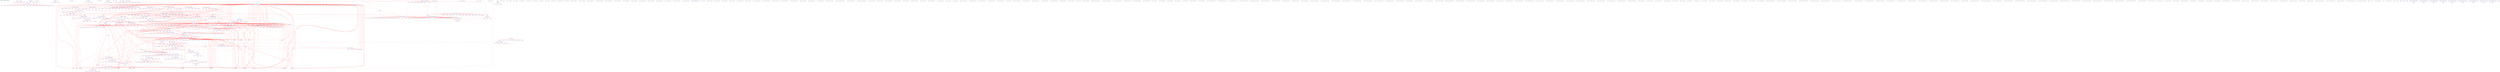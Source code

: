 digraph v3graph {
	graph	[label="MIPS_Harvard_obj_dir/MIPS_Harvard_TB_049_gate_opt.dot",
		 labelloc=t, labeljust=l,
		 //size="7.5,10",
		 rankdir=TB];
	n0	[fontsize=8 label="0x56456c3388a0@TOP", color=purple];
	n1	[fontsize=8 label="0x56456c26d910@TOP", color=purple, style=dotted];
	n2	[fontsize=8 label="0x56456c278640 TOP->clk", color=blue];
	n3	[fontsize=8 label="0x56456c27ad40 TOP->mips_cpu__DOT__clk", color=blue, style=dotted];
	n4	[fontsize=8 label="0x56456c260070@TOP", color=purple, style=dotted];
	n5	[fontsize=8 label="0x56456c279130 TOP->reset", color=blue];
	n6	[fontsize=8 label="0x56456c27ae20 TOP->mips_cpu__DOT__reset", color=blue, style=dotted];
	n7	[fontsize=8 label="0x56456c2608f0@TOP", color=purple, style=dotted];
	n8	[fontsize=8 label="0x56456c26c630 TOP->active", color=blue];
	n9	[fontsize=8 label="0x56456c27af00 TOP->mips_cpu__DOT__active", color=blue, style=dotted];
	n10	[fontsize=8 label="0x56456c2606f0@TOP", color=purple, style=dotted];
	n11	[fontsize=8 label="0x56456c274d20 TOP->register_v0", color=blue];
	n12	[fontsize=8 label="0x56456c27afe0 TOP->mips_cpu__DOT__register_v0", color=blue, style=dotted];
	n13	[fontsize=8 label="0x56456c274520@TOP", color=purple, style=dotted];
	n14	[fontsize=8 label="0x56456c2704a0 TOP->clk_enable", color=blue];
	n15	[fontsize=8 label="0x56456c27b0c0 TOP->mips_cpu__DOT__clk_enable", color=blue, style=dotted];
	n16	[fontsize=8 label="0x56456c274860@TOP", color=purple, style=dotted];
	n17	[fontsize=8 label="0x56456c26ddd0 TOP->instr_address", color=blue];
	n18	[fontsize=8 label="0x56456c27b1a0 TOP->mips_cpu__DOT__instr_address", color=blue, style=dotted];
	n19	[fontsize=8 label="0x56456c274920@TOP", color=purple, style=dotted];
	n20	[fontsize=8 label="0x56456c271250 TOP->instr_readdata", color=blue];
	n21	[fontsize=8 label="0x56456c27b280 TOP->mips_cpu__DOT__instr_readdata", color=blue, style=dotted];
	n22	[fontsize=8 label="0x56456c279e40@TOP", color=purple, style=dotted];
	n23	[fontsize=8 label="0x56456c26e8b0 TOP->data_address", color=blue];
	n24	[fontsize=8 label="0x56456c27b360 TOP->mips_cpu__DOT__data_address", color=blue, style=dotted];
	n25	[fontsize=8 label="0x56456c27a140@TOP", color=purple, style=dotted];
	n26	[fontsize=8 label="0x56456c26e3e0 TOP->data_write", color=blue];
	n27	[fontsize=8 label="0x56456c27b440 TOP->mips_cpu__DOT__data_write", color=blue, style=dotted];
	n28	[fontsize=8 label="0x56456c27a440@TOP", color=purple, style=dotted];
	n29	[fontsize=8 label="0x56456c270d60 TOP->data_read", color=blue];
	n30	[fontsize=8 label="0x56456c27b520 TOP->mips_cpu__DOT__data_read", color=blue, style=dotted];
	n31	[fontsize=8 label="0x56456c27a740@TOP", color=purple, style=dotted];
	n32	[fontsize=8 label="0x56456c2613f0 TOP->data_writedata", color=blue];
	n33	[fontsize=8 label="0x56456c27b600 TOP->mips_cpu__DOT__data_writedata", color=blue, style=dotted];
	n34	[fontsize=8 label="0x56456c27aa40@TOP", color=purple, style=dotted];
	n35	[fontsize=8 label="0x56456c260240 TOP->data_readdata", color=blue];
	n36	[fontsize=8 label="0x56456c27b6e0 TOP->mips_cpu__DOT__data_readdata", color=blue, style=dotted];
	n37	[fontsize=8 label="0x56456c27ca20@TOP", color=purple, style=dotted];
	n38	[fontsize=8 label="0x56456c27c6a0 TOP->mips_cpu__DOT__instruction_decode", color=blue];
	n39	[fontsize=8 label="0x56456c27c860 TOP->mips_cpu__DOT__read_address_1", color=blue, style=dotted];
	n40	[fontsize=8 label="0x56456c27d0d0@TOP", color=purple, style=dotted];
	n41	[fontsize=8 label="0x56456c27c940 TOP->mips_cpu__DOT__Rs_decode", color=blue, style=dotted];
	n42	[fontsize=8 label="0x56456c27d940@TOP", color=purple, style=dotted];
	n43	[fontsize=8 label="0x56456c27d780 TOP->mips_cpu__DOT__read_address_2", color=blue, style=dotted];
	n44	[fontsize=8 label="0x56456c27dff0@TOP", color=purple, style=dotted];
	n45	[fontsize=8 label="0x56456c27d860 TOP->mips_cpu__DOT__Rt_decode", color=blue, style=dotted];
	n46	[fontsize=8 label="0x56456c27e780@TOP", color=purple, style=dotted];
	n47	[fontsize=8 label="0x56456c27e6a0 TOP->mips_cpu__DOT__Rd_decode", color=blue, style=dotted];
	n48	[fontsize=8 label="0x56456c27ef10@TOP", color=purple, style=dotted];
	n49	[fontsize=8 label="0x56456c27ee30 TOP->mips_cpu__DOT__immediate", color=blue, style=dotted];
	n50	[fontsize=8 label="0x56456c282340@TOP", color=purple, style=dotted];
	n51	[fontsize=8 label="0x56456c281380 TOP->mips_cpu__DOT__read_data_memory", color=blue, style=dotted];
	n52	[fontsize=8 label="0x56456c282640@TOP", color=purple];
	n53	[fontsize=8 label="0x56456c2810e0 TOP->mips_cpu__DOT__ALU_output_memory", color=blue];
	n54	[fontsize=8 label="0x56456c282940@TOP", color=purple];
	n55	[fontsize=8 label="0x56456c281460 TOP->mips_cpu__DOT__write_data_memory", color=blue];
	n56	[fontsize=8 label="0x56456c282c40@TOP", color=purple];
	n57	[fontsize=8 label="0x56456c280f20 TOP->mips_cpu__DOT__memory_write_memory", color=blue];
	n58	[fontsize=8 label="0x56456c282f40@TOP", color=purple];
	n59	[fontsize=8 label="0x56456c27ba60 TOP->mips_cpu__DOT__program_counter_fetch", color=blue];
	n60	[fontsize=8 label="0x56456c283240@TOP", color=purple, style=dotted];
	n61	[fontsize=8 label="0x56456c27bc20 TOP->mips_cpu__DOT__instruction_fetch", color=blue, style=dotted];
	n62	[fontsize=8 label="0x56456c284190@TOP", color=purple, style=dotted];
	n63	[fontsize=8 label="0x56456c27b7c0 TOP->mips_cpu__DOT__internal_clk", color=blue];
	n64	[fontsize=8 label="0x56456c286590 TOP->mips_cpu__DOT__register_file__DOT__clk", color=blue, style=dotted];
	n65	[fontsize=8 label="0x56456c284490@TOP", color=purple, style=dotted];
	n66	[fontsize=8 label="0x56456c27b8a0 TOP->mips_cpu__DOT__HI_LO_output", color=blue];
	n67	[fontsize=8 label="0x56456c286750 TOP->mips_cpu__DOT__register_file__DOT__HI_LO_output", color=blue, style=dotted];
	n68	[fontsize=8 label="0x56456c284790@TOP", color=purple, style=dotted];
	n69	[fontsize=8 label="0x56456c281540 TOP->mips_cpu__DOT__register_write_writeback", color=blue];
	n70	[fontsize=8 label="0x56456c286830 TOP->mips_cpu__DOT__register_file__DOT__write_enable", color=blue, style=dotted];
	n71	[fontsize=8 label="0x56456c284a90@TOP", color=purple, style=dotted];
	n72	[fontsize=8 label="0x56456c281620 TOP->mips_cpu__DOT__hi_lo_register_write_writeback", color=blue];
	n73	[fontsize=8 label="0x56456c286910 TOP->mips_cpu__DOT__register_file__DOT__hi_lo_register_write_enable", color=blue, style=dotted];
	n74	[fontsize=8 label="0x56456c284d90@TOP", color=purple, style=dotted];
	n75	[fontsize=8 label="0x56456c2869f0 TOP->mips_cpu__DOT__register_file__DOT__read_address_1", color=blue, style=dotted];
	n76	[fontsize=8 label="0x56456c285090@TOP", color=purple, style=dotted];
	n77	[fontsize=8 label="0x56456c286ad0 TOP->mips_cpu__DOT__register_file__DOT__read_address_2", color=blue, style=dotted];
	n78	[fontsize=8 label="0x56456c285390@TOP", color=purple, style=dotted];
	n79	[fontsize=8 label="0x56456c2817e0 TOP->mips_cpu__DOT__write_register_writeback", color=blue];
	n80	[fontsize=8 label="0x56456c286bb0 TOP->mips_cpu__DOT__register_file__DOT__write_address", color=blue, style=dotted];
	n81	[fontsize=8 label="0x56456c285690@TOP", color=purple, style=dotted];
	n82	[fontsize=8 label="0x56456c2818c0 TOP->mips_cpu__DOT__result_writeback", color=blue];
	n83	[fontsize=8 label="0x56456c286c90 TOP->mips_cpu__DOT__register_file__DOT__write_data", color=blue, style=dotted];
	n84	[fontsize=8 label="0x56456c285990@TOP", color=purple, style=dotted];
	n85	[fontsize=8 label="0x56456c2819a0 TOP->mips_cpu__DOT__ALU_HI_output_writeback", color=blue];
	n86	[fontsize=8 label="0x56456c286d70 TOP->mips_cpu__DOT__register_file__DOT__HI_write_data", color=blue, style=dotted];
	n87	[fontsize=8 label="0x56456c285c90@TOP", color=purple, style=dotted];
	n88	[fontsize=8 label="0x56456c281a80 TOP->mips_cpu__DOT__ALU_LO_output_writeback", color=blue];
	n89	[fontsize=8 label="0x56456c286e50 TOP->mips_cpu__DOT__register_file__DOT__LO_write_data", color=blue, style=dotted];
	n90	[fontsize=8 label="0x56456c285f90@TOP", color=purple, style=dotted];
	n91	[fontsize=8 label="0x56456c27f6a0 TOP->mips_cpu__DOT__register_file_output_A_decode", color=blue];
	n92	[fontsize=8 label="0x56456c286f30 TOP->mips_cpu__DOT__register_file__DOT__read_data_1", color=blue, style=dotted];
	n93	[fontsize=8 label="0x56456c286290@TOP", color=purple, style=dotted];
	n94	[fontsize=8 label="0x56456c27f780 TOP->mips_cpu__DOT__register_file_output_B_decode", color=blue];
	n95	[fontsize=8 label="0x56456c287010 TOP->mips_cpu__DOT__register_file__DOT__read_data_2", color=blue, style=dotted];
	n96	[fontsize=8 label="0x56456c287550@TOP", color=purple, style=dotted];
	n97	[fontsize=8 label="0x56456c2870f0 TOP->mips_cpu__DOT__register_file__DOT__registers", color=blue];
	n98	[fontsize=8 label="0x56456c287390 TOP->mips_cpu__DOT__register_file__DOT__read_data_1_pre_mux", color=blue, style=dotted];
	n99	[fontsize=8 label="0x56456c287fb0@TOP", color=purple, style=dotted];
	n100	[fontsize=8 label="0x56456c287470 TOP->mips_cpu__DOT__register_file__DOT__read_data_2_pre_mux", color=blue, style=dotted];
	n101	[fontsize=8 label="0x56456c288a10@TOP", color=purple];
	n102	[fontsize=8 label="0x56456c2872b0 TOP->mips_cpu__DOT__register_file__DOT__LO_reg", color=blue];
	n103	[fontsize=8 label="0x56456c289010@TOP", color=purple];
	n104	[fontsize=8 label="0x56456c2871d0 TOP->mips_cpu__DOT__register_file__DOT__HI_reg", color=blue];
	n105	[fontsize=8 label="0x56456c2896f0@TOP", color=purple, style=dotted];
	n106	[fontsize=8 label="0x56456c289610 TOP->mips_cpu__DOT__register_file__DOT__modified_write_clk", color=blue];
	n107	[fontsize=8 label="0x56456c28acd0@TOP", color=purple, style=dotted];
	n108	[fontsize=8 label="0x56456c28b8d0 TOP->mips_cpu__DOT__pc__DOT__clk", color=blue, style=dotted];
	n109	[fontsize=8 label="0x56456c28afd0@TOP", color=purple, style=dotted];
	n110	[fontsize=8 label="0x56456c27b980 TOP->mips_cpu__DOT__program_counter_prime", color=blue];
	n111	[fontsize=8 label="0x56456c28b9b0 TOP->mips_cpu__DOT__pc__DOT__address_input", color=blue, style=dotted];
	n112	[fontsize=8 label="0x56456c28b2d0@TOP", color=purple, style=dotted];
	n113	[fontsize=8 label="0x56456c281d20 TOP->mips_cpu__DOT__stall_fetch", color=blue];
	n114	[fontsize=8 label="0x56456c28ba90 TOP->mips_cpu__DOT__pc__DOT__enable", color=blue, style=dotted];
	n115	[fontsize=8 label="0x56456c28b5d0@TOP", color=purple, style=dotted];
	n116	[fontsize=8 label="0x56456c28bb70 TOP->mips_cpu__DOT__pc__DOT__address_output", color=blue, style=dotted];
	n117	[fontsize=8 label="0x56456c28c560@TOP", color=purple, style=dotted];
	n118	[fontsize=8 label="0x56456c28cb60 TOP->mips_cpu__DOT__plus_four_adder__DOT__a", color=blue, style=dotted];
	n119	[fontsize=8 label="0x56456c28c860@TOP", color=purple, style=dotted];
	n120	[fontsize=8 label="0x56456c27bb40 TOP->mips_cpu__DOT__program_counter_plus_four_fetch", color=blue, style=dotted];
	n121	[fontsize=8 label="0x56456c28cd20 TOP->mips_cpu__DOT__plus_four_adder__DOT__z", color=blue, style=dotted];
	n122	[fontsize=8 label="0x56456c28ce00@TOP", color=purple, style=dotted];
	n123	[fontsize=8 label="0x56456c28d330@TOP", color=purple, style=dotted];
	n124	[fontsize=8 label="0x56456c27bd00 TOP->mips_cpu__DOT__program_counter_source_decode", color=blue];
	n125	[fontsize=8 label="0x56456c28e010 TOP->mips_cpu__DOT__program_counter_multiplexer__DOT__control", color=blue, style=dotted];
	n126	[fontsize=8 label="0x56456c28d630@TOP", color=purple, style=dotted];
	n127	[fontsize=8 label="0x56456c28e0f0 TOP->mips_cpu__DOT__program_counter_multiplexer__DOT__input_0", color=blue, style=dotted];
	n128	[fontsize=8 label="0x56456c28d930@TOP", color=purple, style=dotted];
	n129	[fontsize=8 label="0x56456c27c5c0 TOP->mips_cpu__DOT__program_counter_branch_decode", color=blue, style=dotted];
	n130	[fontsize=8 label="0x56456c28e1d0 TOP->mips_cpu__DOT__program_counter_multiplexer__DOT__input_1", color=blue, style=dotted];
	n131	[fontsize=8 label="0x56456c28dc30@TOP", color=purple, style=dotted];
	n132	[fontsize=8 label="0x56456c28e2b0 TOP->mips_cpu__DOT__program_counter_multiplexer__DOT__resolved", color=blue, style=dotted];
	n133	[fontsize=8 label="0x56456c28e390@TOP", color=purple];
	n134	[fontsize=8 label="0x56456c28e990@TOP", color=purple, style=dotted];
	n135	[fontsize=8 label="0x56456c28fe90 TOP->mips_cpu__DOT__fetch_decode_register__DOT__clk", color=blue, style=dotted];
	n136	[fontsize=8 label="0x56456c28ec90@TOP", color=purple, style=dotted];
	n137	[fontsize=8 label="0x56456c281e00 TOP->mips_cpu__DOT__stall_decode", color=blue];
	n138	[fontsize=8 label="0x56456c28ff70 TOP->mips_cpu__DOT__fetch_decode_register__DOT__enable", color=blue, style=dotted];
	n139	[fontsize=8 label="0x56456c28ef90@TOP", color=purple, style=dotted];
	n140	[fontsize=8 label="0x56456c290050 TOP->mips_cpu__DOT__fetch_decode_register__DOT__clear", color=blue, style=dotted];
	n141	[fontsize=8 label="0x56456c28f290@TOP", color=purple, style=dotted];
	n142	[fontsize=8 label="0x56456c290130 TOP->mips_cpu__DOT__fetch_decode_register__DOT__instruction_fetch", color=blue, style=dotted];
	n143	[fontsize=8 label="0x56456c28f590@TOP", color=purple, style=dotted];
	n144	[fontsize=8 label="0x56456c290210 TOP->mips_cpu__DOT__fetch_decode_register__DOT__program_counter_plus_four_fetch", color=blue, style=dotted];
	n145	[fontsize=8 label="0x56456c28f890@TOP", color=purple, style=dotted];
	n146	[fontsize=8 label="0x56456c2902f0 TOP->mips_cpu__DOT__fetch_decode_register__DOT__instruction_decode", color=blue, style=dotted];
	n147	[fontsize=8 label="0x56456c28fb90@TOP", color=purple, style=dotted];
	n148	[fontsize=8 label="0x56456c27c780 TOP->mips_cpu__DOT__program_counter_plus_four_decode", color=blue];
	n149	[fontsize=8 label="0x56456c2903d0 TOP->mips_cpu__DOT__fetch_decode_register__DOT__program_counter_plus_four_decode", color=blue, style=dotted];
	n150	[fontsize=8 label="0x56456c291950@TOP", color=purple, style=dotted];
	n151	[fontsize=8 label="0x56456c293450 TOP->mips_cpu__DOT__control_unit__DOT__instruction", color=blue, style=dotted];
	n152	[fontsize=8 label="0x56456c291c50@TOP", color=purple, style=dotted];
	n153	[fontsize=8 label="0x56456c27bde0 TOP->mips_cpu__DOT__register_write_decode", color=blue];
	n154	[fontsize=8 label="0x56456c293530 TOP->mips_cpu__DOT__control_unit__DOT__register_write", color=blue, style=dotted];
	n155	[fontsize=8 label="0x56456c291f50@TOP", color=purple, style=dotted];
	n156	[fontsize=8 label="0x56456c27bec0 TOP->mips_cpu__DOT__memory_to_register_decode", color=blue];
	n157	[fontsize=8 label="0x56456c293610 TOP->mips_cpu__DOT__control_unit__DOT__memory_to_register", color=blue, style=dotted];
	n158	[fontsize=8 label="0x56456c292250@TOP", color=purple, style=dotted];
	n159	[fontsize=8 label="0x56456c27bfa0 TOP->mips_cpu__DOT__memory_write_decode", color=blue];
	n160	[fontsize=8 label="0x56456c2936f0 TOP->mips_cpu__DOT__control_unit__DOT__memory_write", color=blue, style=dotted];
	n161	[fontsize=8 label="0x56456c292550@TOP", color=purple, style=dotted];
	n162	[fontsize=8 label="0x56456c27c080 TOP->mips_cpu__DOT__ALU_src_B_decode", color=blue];
	n163	[fontsize=8 label="0x56456c2937d0 TOP->mips_cpu__DOT__control_unit__DOT__ALU_src_B", color=blue, style=dotted];
	n164	[fontsize=8 label="0x56456c292850@TOP", color=purple, style=dotted];
	n165	[fontsize=8 label="0x56456c27c160 TOP->mips_cpu__DOT__register_destination_decode", color=blue];
	n166	[fontsize=8 label="0x56456c2938b0 TOP->mips_cpu__DOT__control_unit__DOT__register_destination", color=blue, style=dotted];
	n167	[fontsize=8 label="0x56456c292b50@TOP", color=purple, style=dotted];
	n168	[fontsize=8 label="0x56456c27c240 TOP->mips_cpu__DOT__branch_decode", color=blue];
	n169	[fontsize=8 label="0x56456c293990 TOP->mips_cpu__DOT__control_unit__DOT__branch", color=blue, style=dotted];
	n170	[fontsize=8 label="0x56456c292e50@TOP", color=purple, style=dotted];
	n171	[fontsize=8 label="0x56456c27c320 TOP->mips_cpu__DOT__hi_lo_register_write_decode", color=blue];
	n172	[fontsize=8 label="0x56456c293a70 TOP->mips_cpu__DOT__control_unit__DOT__hi_lo_register_write", color=blue, style=dotted];
	n173	[fontsize=8 label="0x56456c293150@TOP", color=purple, style=dotted];
	n174	[fontsize=8 label="0x56456c27c4e0 TOP->mips_cpu__DOT__ALU_function_decode", color=blue];
	n175	[fontsize=8 label="0x56456c293b50 TOP->mips_cpu__DOT__control_unit__DOT__ALU_function", color=blue, style=dotted];
	n176	[fontsize=8 label="0x56456c339250@TOP", color=purple];
	n177	[fontsize=8 label="0x56456c293c30 TOP->mips_cpu__DOT__control_unit__DOT__op", color=blue];
	n178	[fontsize=8 label="0x56456c293df0 TOP->mips_cpu__DOT__control_unit__DOT__funct", color=blue];
	n179	[fontsize=8 label="0x56456c3390d0@TOP", color=purple, style=dotted];
	n180	[fontsize=8 label="0x56456c293d10 TOP->mips_cpu__DOT__control_unit__DOT__rt", color=blue, style=dotted];
	n181	[fontsize=8 label="0x56456c29b7f0@TOP", color=purple, style=dotted];
	n182	[fontsize=8 label="0x56456c281ee0 TOP->mips_cpu__DOT__forward_A_decode", color=blue, style=dotted];
	n183	[fontsize=8 label="0x56456c29c4d0 TOP->mips_cpu__DOT__register_file_output_A_mux__DOT__control", color=blue, style=dotted];
	n184	[fontsize=8 label="0x56456c29baf0@TOP", color=purple, style=dotted];
	n185	[fontsize=8 label="0x56456c29c5b0 TOP->mips_cpu__DOT__register_file_output_A_mux__DOT__input_0", color=blue, style=dotted];
	n186	[fontsize=8 label="0x56456c29bdf0@TOP", color=purple, style=dotted];
	n187	[fontsize=8 label="0x56456c29c690 TOP->mips_cpu__DOT__register_file_output_A_mux__DOT__input_1", color=blue, style=dotted];
	n188	[fontsize=8 label="0x56456c29c0f0@TOP", color=purple, style=dotted];
	n189	[fontsize=8 label="0x56456c27f860 TOP->mips_cpu__DOT__register_file_output_A_resolved_decode", color=blue, style=dotted];
	n190	[fontsize=8 label="0x56456c29c770 TOP->mips_cpu__DOT__register_file_output_A_mux__DOT__resolved", color=blue, style=dotted];
	n191	[fontsize=8 label="0x56456c29c890@TOP", color=purple, style=dotted];
	n192	[fontsize=8 label="0x56456c29d010@TOP", color=purple, style=dotted];
	n193	[fontsize=8 label="0x56456c281fc0 TOP->mips_cpu__DOT__forward_B_decode", color=blue, style=dotted];
	n194	[fontsize=8 label="0x56456c29e0b0 TOP->mips_cpu__DOT__register_file_output_B_mux__DOT__control", color=blue, style=dotted];
	n195	[fontsize=8 label="0x56456c29d3d0@TOP", color=purple, style=dotted];
	n196	[fontsize=8 label="0x56456c29e1d0 TOP->mips_cpu__DOT__register_file_output_B_mux__DOT__input_0", color=blue, style=dotted];
	n197	[fontsize=8 label="0x56456c29d7d0@TOP", color=purple, style=dotted];
	n198	[fontsize=8 label="0x56456c29e2f0 TOP->mips_cpu__DOT__register_file_output_B_mux__DOT__input_1", color=blue, style=dotted];
	n199	[fontsize=8 label="0x56456c29db90@TOP", color=purple, style=dotted];
	n200	[fontsize=8 label="0x56456c27f940 TOP->mips_cpu__DOT__register_file_output_B_resolved_decode", color=blue, style=dotted];
	n201	[fontsize=8 label="0x56456c29e410 TOP->mips_cpu__DOT__register_file_output_B_mux__DOT__resolved", color=blue, style=dotted];
	n202	[fontsize=8 label="0x56456c29e530@TOP", color=purple, style=dotted];
	n203	[fontsize=8 label="0x56456c29ed10@TOP", color=purple, style=dotted];
	n204	[fontsize=8 label="0x56456c29f650 TOP->mips_cpu__DOT__reg_output_comparator__DOT__a", color=blue, style=dotted];
	n205	[fontsize=8 label="0x56456c29f050@TOP", color=purple, style=dotted];
	n206	[fontsize=8 label="0x56456c29f730 TOP->mips_cpu__DOT__reg_output_comparator__DOT__b", color=blue, style=dotted];
	n207	[fontsize=8 label="0x56456c29f350@TOP", color=purple, style=dotted];
	n208	[fontsize=8 label="0x56456c27c400 TOP->mips_cpu__DOT__equal_decode", color=blue, style=dotted];
	n209	[fontsize=8 label="0x56456c29f890 TOP->mips_cpu__DOT__reg_output_comparator__DOT__c", color=blue, style=dotted];
	n210	[fontsize=8 label="0x56456c29f9b0@TOP", color=purple, style=dotted];
	n211	[fontsize=8 label="0x56456c29ffc0@TOP", color=purple, style=dotted];
	n212	[fontsize=8 label="0x56456c2a0ba0 TOP->mips_cpu__DOT__program_counter_source_and_gate_decode__DOT__input_A", color=blue, style=dotted];
	n213	[fontsize=8 label="0x56456c2a03b0@TOP", color=purple, style=dotted];
	n214	[fontsize=8 label="0x56456c2a0cc0 TOP->mips_cpu__DOT__program_counter_source_and_gate_decode__DOT__input_B", color=blue, style=dotted];
	n215	[fontsize=8 label="0x56456c2a07a0@TOP", color=purple, style=dotted];
	n216	[fontsize=8 label="0x56456c2a0de0 TOP->mips_cpu__DOT__program_counter_source_and_gate_decode__DOT__output_C", color=blue, style=dotted];
	n217	[fontsize=8 label="0x56456c2a0f00@TOP", color=purple];
	n218	[fontsize=8 label="0x56456c2a1540@TOP", color=purple, style=dotted];
	n219	[fontsize=8 label="0x56456c2a1d10 TOP->mips_cpu__DOT__sign_extender_decode__DOT__short_input", color=blue, style=dotted];
	n220	[fontsize=8 label="0x56456c2a1920@TOP", color=purple, style=dotted];
	n221	[fontsize=8 label="0x56456c27fa20 TOP->mips_cpu__DOT__sign_imm_decode", color=blue];
	n222	[fontsize=8 label="0x56456c2a1e30 TOP->mips_cpu__DOT__sign_extender_decode__DOT__extended_output", color=blue, style=dotted];
	n223	[fontsize=8 label="0x56456c2a1f50@TOP", color=purple];
	n224	[fontsize=8 label="0x56456c2a2b60@TOP", color=purple, style=dotted];
	n225	[fontsize=8 label="0x56456c2a3480 TOP->mips_cpu__DOT__shifter_decode__DOT__shift_input", color=blue, style=dotted];
	n226	[fontsize=8 label="0x56456c2a2f40@TOP", color=purple, style=dotted];
	n227	[fontsize=8 label="0x56456c27f5c0 TOP->mips_cpu__DOT__shifter_output_decode", color=blue, style=dotted];
	n228	[fontsize=8 label="0x56456c2a35a0 TOP->mips_cpu__DOT__shifter_decode__DOT__shift_output", color=blue, style=dotted];
	n229	[fontsize=8 label="0x56456c2a36c0@TOP", color=purple, style=dotted];
	n230	[fontsize=8 label="0x56456c2a3c90@TOP", color=purple, style=dotted];
	n231	[fontsize=8 label="0x56456c2a47c0 TOP->mips_cpu__DOT__adder_decode__DOT__a", color=blue, style=dotted];
	n232	[fontsize=8 label="0x56456c2a4040@TOP", color=purple, style=dotted];
	n233	[fontsize=8 label="0x56456c2a4950 TOP->mips_cpu__DOT__adder_decode__DOT__b", color=blue, style=dotted];
	n234	[fontsize=8 label="0x56456c2a4400@TOP", color=purple, style=dotted];
	n235	[fontsize=8 label="0x56456c2a4a70 TOP->mips_cpu__DOT__adder_decode__DOT__z", color=blue, style=dotted];
	n236	[fontsize=8 label="0x56456c2a4b90@TOP", color=purple, style=dotted];
	n237	[fontsize=8 label="0x56456c2a5170@TOP", color=purple, style=dotted];
	n238	[fontsize=8 label="0x56456c2abec0 TOP->mips_cpu__DOT__decode_execute_register__DOT__clk", color=blue, style=dotted];
	n239	[fontsize=8 label="0x56456c2a5550@TOP", color=purple, style=dotted];
	n240	[fontsize=8 label="0x56456c2820a0 TOP->mips_cpu__DOT__flush_execute_register", color=blue];
	n241	[fontsize=8 label="0x56456c2ac020 TOP->mips_cpu__DOT__decode_execute_register__DOT__clear", color=blue, style=dotted];
	n242	[fontsize=8 label="0x56456c2a5930@TOP", color=purple, style=dotted];
	n243	[fontsize=8 label="0x56456c2ac140 TOP->mips_cpu__DOT__decode_execute_register__DOT__register_write_decode", color=blue, style=dotted];
	n244	[fontsize=8 label="0x56456c2a5d20@TOP", color=purple, style=dotted];
	n245	[fontsize=8 label="0x56456c2ac220 TOP->mips_cpu__DOT__decode_execute_register__DOT__memory_to_register_decode", color=blue, style=dotted];
	n246	[fontsize=8 label="0x56456c2a6120@TOP", color=purple, style=dotted];
	n247	[fontsize=8 label="0x56456c2ac340 TOP->mips_cpu__DOT__decode_execute_register__DOT__memory_write_decode", color=blue, style=dotted];
	n248	[fontsize=8 label="0x56456c2a6510@TOP", color=purple, style=dotted];
	n249	[fontsize=8 label="0x56456c2ac460 TOP->mips_cpu__DOT__decode_execute_register__DOT__ALU_src_B_decode", color=blue, style=dotted];
	n250	[fontsize=8 label="0x56456c2a6900@TOP", color=purple, style=dotted];
	n251	[fontsize=8 label="0x56456c2ac580 TOP->mips_cpu__DOT__decode_execute_register__DOT__register_destination_decode", color=blue, style=dotted];
	n252	[fontsize=8 label="0x56456c2a6cc0@TOP", color=purple, style=dotted];
	n253	[fontsize=8 label="0x56456c2ac6a0 TOP->mips_cpu__DOT__decode_execute_register__DOT__hi_lo_register_write_decode", color=blue, style=dotted];
	n254	[fontsize=8 label="0x56456c2a7080@TOP", color=purple, style=dotted];
	n255	[fontsize=8 label="0x56456c2ac7c0 TOP->mips_cpu__DOT__decode_execute_register__DOT__ALU_function_decode", color=blue, style=dotted];
	n256	[fontsize=8 label="0x56456c2a7470@TOP", color=purple, style=dotted];
	n257	[fontsize=8 label="0x56456c2ac8e0 TOP->mips_cpu__DOT__decode_execute_register__DOT__Rs_decode", color=blue, style=dotted];
	n258	[fontsize=8 label="0x56456c2a7850@TOP", color=purple, style=dotted];
	n259	[fontsize=8 label="0x56456c2aca00 TOP->mips_cpu__DOT__decode_execute_register__DOT__Rt_decode", color=blue, style=dotted];
	n260	[fontsize=8 label="0x56456c2a7c30@TOP", color=purple, style=dotted];
	n261	[fontsize=8 label="0x56456c2acb20 TOP->mips_cpu__DOT__decode_execute_register__DOT__Rd_decode", color=blue, style=dotted];
	n262	[fontsize=8 label="0x56456c2a8010@TOP", color=purple, style=dotted];
	n263	[fontsize=8 label="0x56456c2acc40 TOP->mips_cpu__DOT__decode_execute_register__DOT__sign_imm_decode", color=blue, style=dotted];
	n264	[fontsize=8 label="0x56456c2a8400@TOP", color=purple, style=dotted];
	n265	[fontsize=8 label="0x56456c280120 TOP->mips_cpu__DOT__register_write_execute", color=blue];
	n266	[fontsize=8 label="0x56456c2acd60 TOP->mips_cpu__DOT__decode_execute_register__DOT__register_write_execute", color=blue, style=dotted];
	n267	[fontsize=8 label="0x56456c2a87f0@TOP", color=purple, style=dotted];
	n268	[fontsize=8 label="0x56456c27fbe0 TOP->mips_cpu__DOT__memory_to_register_execute", color=blue];
	n269	[fontsize=8 label="0x56456c2ace80 TOP->mips_cpu__DOT__decode_execute_register__DOT__memory_to_register_execute", color=blue, style=dotted];
	n270	[fontsize=8 label="0x56456c2a8bb0@TOP", color=purple, style=dotted];
	n271	[fontsize=8 label="0x56456c27fcc0 TOP->mips_cpu__DOT__memory_write_execute", color=blue];
	n272	[fontsize=8 label="0x56456c2acfa0 TOP->mips_cpu__DOT__decode_execute_register__DOT__memory_write_execute", color=blue, style=dotted];
	n273	[fontsize=8 label="0x56456c2a8fa0@TOP", color=purple, style=dotted];
	n274	[fontsize=8 label="0x56456c27fe80 TOP->mips_cpu__DOT__ALU_src_B_execute", color=blue];
	n275	[fontsize=8 label="0x56456c2ad0c0 TOP->mips_cpu__DOT__decode_execute_register__DOT__ALU_src_B_execute", color=blue, style=dotted];
	n276	[fontsize=8 label="0x56456c2a9390@TOP", color=purple, style=dotted];
	n277	[fontsize=8 label="0x56456c27fb00 TOP->mips_cpu__DOT__register_destination_execute", color=blue];
	n278	[fontsize=8 label="0x56456c2ad1e0 TOP->mips_cpu__DOT__decode_execute_register__DOT__register_destination_execute", color=blue, style=dotted];
	n279	[fontsize=8 label="0x56456c2a9750@TOP", color=purple, style=dotted];
	n280	[fontsize=8 label="0x56456c280040 TOP->mips_cpu__DOT__hi_lo_register_write_execute", color=blue];
	n281	[fontsize=8 label="0x56456c2ad300 TOP->mips_cpu__DOT__decode_execute_register__DOT__hi_lo_register_write_execute", color=blue, style=dotted];
	n282	[fontsize=8 label="0x56456c2a9b10@TOP", color=purple, style=dotted];
	n283	[fontsize=8 label="0x56456c27ff60 TOP->mips_cpu__DOT__ALU_function_execute", color=blue];
	n284	[fontsize=8 label="0x56456c2ad420 TOP->mips_cpu__DOT__decode_execute_register__DOT__ALU_function_execute", color=blue, style=dotted];
	n285	[fontsize=8 label="0x56456c2a9f00@TOP", color=purple, style=dotted];
	n286	[fontsize=8 label="0x56456c280900 TOP->mips_cpu__DOT__Rs_execute", color=blue];
	n287	[fontsize=8 label="0x56456c2ad540 TOP->mips_cpu__DOT__decode_execute_register__DOT__Rs_execute", color=blue, style=dotted];
	n288	[fontsize=8 label="0x56456c2aa2f0@TOP", color=purple, style=dotted];
	n289	[fontsize=8 label="0x56456c2809e0 TOP->mips_cpu__DOT__Rt_execute", color=blue];
	n290	[fontsize=8 label="0x56456c2ad660 TOP->mips_cpu__DOT__decode_execute_register__DOT__Rt_execute", color=blue, style=dotted];
	n291	[fontsize=8 label="0x56456c2aa6e0@TOP", color=purple, style=dotted];
	n292	[fontsize=8 label="0x56456c280ac0 TOP->mips_cpu__DOT__Rd_execute", color=blue];
	n293	[fontsize=8 label="0x56456c2ad780 TOP->mips_cpu__DOT__decode_execute_register__DOT__Rd_execute", color=blue, style=dotted];
	n294	[fontsize=8 label="0x56456c2aaad0@TOP", color=purple, style=dotted];
	n295	[fontsize=8 label="0x56456c280ba0 TOP->mips_cpu__DOT__sign_imm_execute", color=blue];
	n296	[fontsize=8 label="0x56456c2ad8a0 TOP->mips_cpu__DOT__decode_execute_register__DOT__sign_imm_execute", color=blue, style=dotted];
	n297	[fontsize=8 label="0x56456c2aaec0@TOP", color=purple, style=dotted];
	n298	[fontsize=8 label="0x56456c2ad9c0 TOP->mips_cpu__DOT__decode_execute_register__DOT__read_data_one_decode", color=blue, style=dotted];
	n299	[fontsize=8 label="0x56456c2ab2c0@TOP", color=purple, style=dotted];
	n300	[fontsize=8 label="0x56456c2adae0 TOP->mips_cpu__DOT__decode_execute_register__DOT__read_data_two_decode", color=blue, style=dotted];
	n301	[fontsize=8 label="0x56456c2ab6c0@TOP", color=purple, style=dotted];
	n302	[fontsize=8 label="0x56456c280200 TOP->mips_cpu__DOT__register_file_output_A_execute", color=blue];
	n303	[fontsize=8 label="0x56456c2adc00 TOP->mips_cpu__DOT__decode_execute_register__DOT__read_data_one_execute", color=blue, style=dotted];
	n304	[fontsize=8 label="0x56456c2abac0@TOP", color=purple, style=dotted];
	n305	[fontsize=8 label="0x56456c2802e0 TOP->mips_cpu__DOT__register_file_output_B_execute", color=blue];
	n306	[fontsize=8 label="0x56456c2add20 TOP->mips_cpu__DOT__decode_execute_register__DOT__read_data_two_execute", color=blue, style=dotted];
	n307	[fontsize=8 label="0x56456c2b4880@TOP", color=purple, style=dotted];
	n308	[fontsize=8 label="0x56456c2b5970 TOP->mips_cpu__DOT__write_register_execute_mux__DOT__control", color=blue, style=dotted];
	n309	[fontsize=8 label="0x56456c2b4c80@TOP", color=purple, style=dotted];
	n310	[fontsize=8 label="0x56456c2b5a90 TOP->mips_cpu__DOT__write_register_execute_mux__DOT__input_0", color=blue, style=dotted];
	n311	[fontsize=8 label="0x56456c2b5070@TOP", color=purple, style=dotted];
	n312	[fontsize=8 label="0x56456c2b5bb0 TOP->mips_cpu__DOT__write_register_execute_mux__DOT__input_1", color=blue, style=dotted];
	n313	[fontsize=8 label="0x56456c2b5460@TOP", color=purple, style=dotted];
	n314	[fontsize=8 label="0x56456c27fda0 TOP->mips_cpu__DOT__write_register_execute", color=blue];
	n315	[fontsize=8 label="0x56456c2b5cd0 TOP->mips_cpu__DOT__write_register_execute_mux__DOT__resolved", color=blue, style=dotted];
	n316	[fontsize=8 label="0x56456c2b5df0@TOP", color=purple];
	n317	[fontsize=8 label="0x56456c2b65c0@TOP", color=purple, style=dotted];
	n318	[fontsize=8 label="0x56456c282180 TOP->mips_cpu__DOT__forward_A_execute", color=blue];
	n319	[fontsize=8 label="0x56456c2b7e90 TOP->mips_cpu__DOT__register_file_output_A_execute_mux__DOT__control", color=blue, style=dotted];
	n320	[fontsize=8 label="0x56456c2b69b0@TOP", color=purple, style=dotted];
	n321	[fontsize=8 label="0x56456c2b7fb0 TOP->mips_cpu__DOT__register_file_output_A_execute_mux__DOT__input_0", color=blue, style=dotted];
	n322	[fontsize=8 label="0x56456c2b6db0@TOP", color=purple, style=dotted];
	n323	[fontsize=8 label="0x56456c2b80d0 TOP->mips_cpu__DOT__register_file_output_A_execute_mux__DOT__input_1", color=blue, style=dotted];
	n324	[fontsize=8 label="0x56456c2b71a0@TOP", color=purple, style=dotted];
	n325	[fontsize=8 label="0x56456c2b81f0 TOP->mips_cpu__DOT__register_file_output_A_execute_mux__DOT__input_2", color=blue, style=dotted];
	n326	[fontsize=8 label="0x56456c2b7590@TOP", color=purple, style=dotted];
	n327	[fontsize=8 label="0x56456c2b8310 TOP->mips_cpu__DOT__register_file_output_A_execute_mux__DOT__input_3", color=blue, style=dotted];
	n328	[fontsize=8 label="0x56456c2b7980@TOP", color=purple, style=dotted];
	n329	[fontsize=8 label="0x56456c2803c0 TOP->mips_cpu__DOT__source_A_ALU_execute", color=blue];
	n330	[fontsize=8 label="0x56456c2b8430 TOP->mips_cpu__DOT__register_file_output_A_execute_mux__DOT__resolved", color=blue, style=dotted];
	n331	[fontsize=8 label="0x56456c2b8550@TOP", color=purple];
	n332	[fontsize=8 label="0x56456c2ba0c0@TOP", color=purple, style=dotted];
	n333	[fontsize=8 label="0x56456c282260 TOP->mips_cpu__DOT__forward_B_execute", color=blue];
	n334	[fontsize=8 label="0x56456c2bb990 TOP->mips_cpu__DOT__register_file_output_B_execute_mux__DOT__control", color=blue, style=dotted];
	n335	[fontsize=8 label="0x56456c2ba4b0@TOP", color=purple, style=dotted];
	n336	[fontsize=8 label="0x56456c2bbab0 TOP->mips_cpu__DOT__register_file_output_B_execute_mux__DOT__input_0", color=blue, style=dotted];
	n337	[fontsize=8 label="0x56456c2ba8b0@TOP", color=purple, style=dotted];
	n338	[fontsize=8 label="0x56456c2bbbd0 TOP->mips_cpu__DOT__register_file_output_B_execute_mux__DOT__input_1", color=blue, style=dotted];
	n339	[fontsize=8 label="0x56456c2baca0@TOP", color=purple, style=dotted];
	n340	[fontsize=8 label="0x56456c2bbcf0 TOP->mips_cpu__DOT__register_file_output_B_execute_mux__DOT__input_2", color=blue, style=dotted];
	n341	[fontsize=8 label="0x56456c2bb090@TOP", color=purple, style=dotted];
	n342	[fontsize=8 label="0x56456c2bbe10 TOP->mips_cpu__DOT__register_file_output_B_execute_mux__DOT__input_3", color=blue, style=dotted];
	n343	[fontsize=8 label="0x56456c2bb480@TOP", color=purple, style=dotted];
	n344	[fontsize=8 label="0x56456c280580 TOP->mips_cpu__DOT__write_data_execute", color=blue];
	n345	[fontsize=8 label="0x56456c2bbf30 TOP->mips_cpu__DOT__register_file_output_B_execute_mux__DOT__resolved", color=blue, style=dotted];
	n346	[fontsize=8 label="0x56456c2bc050@TOP", color=purple];
	n347	[fontsize=8 label="0x56456c2bdbc0@TOP", color=purple, style=dotted];
	n348	[fontsize=8 label="0x56456c2beca0 TOP->mips_cpu__DOT__source_B_ALU_mux__DOT__control", color=blue, style=dotted];
	n349	[fontsize=8 label="0x56456c2bdfa0@TOP", color=purple, style=dotted];
	n350	[fontsize=8 label="0x56456c2bedc0 TOP->mips_cpu__DOT__source_B_ALU_mux__DOT__input_0", color=blue, style=dotted];
	n351	[fontsize=8 label="0x56456c2be380@TOP", color=purple, style=dotted];
	n352	[fontsize=8 label="0x56456c2beee0 TOP->mips_cpu__DOT__source_B_ALU_mux__DOT__input_1", color=blue, style=dotted];
	n353	[fontsize=8 label="0x56456c2be760@TOP", color=purple, style=dotted];
	n354	[fontsize=8 label="0x56456c2804a0 TOP->mips_cpu__DOT__source_B_ALU_execute", color=blue];
	n355	[fontsize=8 label="0x56456c2bf000 TOP->mips_cpu__DOT__source_B_ALU_mux__DOT__resolved", color=blue, style=dotted];
	n356	[fontsize=8 label="0x56456c2bf120@TOP", color=purple];
	n357	[fontsize=8 label="0x56456c2bf8a0@TOP", color=purple, style=dotted];
	n358	[fontsize=8 label="0x56456c2c0d20 TOP->mips_cpu__DOT__alu__DOT__ALU_operation", color=blue, style=dotted];
	n359	[fontsize=8 label="0x56456c2bfc50@TOP", color=purple, style=dotted];
	n360	[fontsize=8 label="0x56456c2c0eb0 TOP->mips_cpu__DOT__alu__DOT__input_1", color=blue, style=dotted];
	n361	[fontsize=8 label="0x56456c2bffc0@TOP", color=purple, style=dotted];
	n362	[fontsize=8 label="0x56456c2c0fc0 TOP->mips_cpu__DOT__alu__DOT__input_2", color=blue, style=dotted];
	n363	[fontsize=8 label="0x56456c2c02c0@TOP", color=purple, style=dotted];
	n364	[fontsize=8 label="0x56456c280660 TOP->mips_cpu__DOT__ALU_output_execute", color=blue];
	n365	[fontsize=8 label="0x56456c2c10e0 TOP->mips_cpu__DOT__alu__DOT__ALU_output", color=blue, style=dotted];
	n366	[fontsize=8 label="0x56456c2c05c0@TOP", color=purple, style=dotted];
	n367	[fontsize=8 label="0x56456c280740 TOP->mips_cpu__DOT__ALU_HI_output_execute", color=blue];
	n368	[fontsize=8 label="0x56456c2c1240 TOP->mips_cpu__DOT__alu__DOT__ALU_HI_output", color=blue, style=dotted];
	n369	[fontsize=8 label="0x56456c2c0970@TOP", color=purple, style=dotted];
	n370	[fontsize=8 label="0x56456c280820 TOP->mips_cpu__DOT__ALU_LO_output_execute", color=blue];
	n371	[fontsize=8 label="0x56456c2c1360 TOP->mips_cpu__DOT__alu__DOT__ALU_LO_output", color=blue, style=dotted];
	n372	[fontsize=8 label="0x56456c2c1b40@TOP", color=purple, style=dotted];
	n373	[fontsize=8 label="0x56456c2c1480 TOP->mips_cpu__DOT__alu__DOT__shift_amount", color=blue, style=dotted];
	n374	[fontsize=8 label="0x56456c2c2230@TOP", color=purple, style=dotted];
	n375	[fontsize=8 label="0x56456c2c15a0 TOP->mips_cpu__DOT__alu__DOT__sign_extened_input_1", color=blue, style=dotted];
	n376	[fontsize=8 label="0x56456c2c2e50@TOP", color=purple, style=dotted];
	n377	[fontsize=8 label="0x56456c2c16c0 TOP->mips_cpu__DOT__alu__DOT__sign_extened_input_2", color=blue, style=dotted];
	n378	[fontsize=8 label="0x56456c2c3a70@TOP", color=purple, style=dotted];
	n379	[fontsize=8 label="0x56456c2c17e0 TOP->mips_cpu__DOT__alu__DOT__extended_input_1", color=blue, style=dotted];
	n380	[fontsize=8 label="0x56456c2c3f20@TOP", color=purple, style=dotted];
	n381	[fontsize=8 label="0x56456c2c1900 TOP->mips_cpu__DOT__alu__DOT__extended_input_2", color=blue, style=dotted];
	n382	[fontsize=8 label="0x56456c342fa0@TOP", color=purple, style=dotted];
	n383	[fontsize=8 label="0x56456c342e20@TOP", color=purple, style=dotted];
	n384	[fontsize=8 label="0x56456c342ca0@TOP", color=purple, style=dotted];
	n385	[fontsize=8 label="0x56456c342b20@TOP", color=purple];
	n386	[fontsize=8 label="0x56456c3429a0@TOP", color=purple, style=dotted];
	n387	[fontsize=8 label="0x56456c342820@TOP", color=purple];
	n388	[fontsize=8 label="0x56456c2c1a20 TOP->mips_cpu__DOT__alu__DOT__ALU_HI_LO_output", color=blue];
	n389	[fontsize=8 label="0x56456c3426a0@TOP", color=purple, style=dotted];
	n390	[fontsize=8 label="0x56456c342520@TOP", color=purple, style=dotted];
	n391	[fontsize=8 label="0x56456c2d5ee0@TOP", color=purple, style=dotted];
	n392	[fontsize=8 label="0x56456c2da970 TOP->mips_cpu__DOT__execute_memory_register__DOT__clk", color=blue, style=dotted];
	n393	[fontsize=8 label="0x56456c2d62c0@TOP", color=purple, style=dotted];
	n394	[fontsize=8 label="0x56456c2daad0 TOP->mips_cpu__DOT__execute_memory_register__DOT__register_write_execute", color=blue, style=dotted];
	n395	[fontsize=8 label="0x56456c2d66b0@TOP", color=purple, style=dotted];
	n396	[fontsize=8 label="0x56456c2dac00 TOP->mips_cpu__DOT__execute_memory_register__DOT__memory_to_register_execute", color=blue, style=dotted];
	n397	[fontsize=8 label="0x56456c2d6a70@TOP", color=purple, style=dotted];
	n398	[fontsize=8 label="0x56456c2dad20 TOP->mips_cpu__DOT__execute_memory_register__DOT__memory_write_execute", color=blue, style=dotted];
	n399	[fontsize=8 label="0x56456c2d6e60@TOP", color=purple, style=dotted];
	n400	[fontsize=8 label="0x56456c2dae90 TOP->mips_cpu__DOT__execute_memory_register__DOT__hi_lo_register_write_execute", color=blue, style=dotted];
	n401	[fontsize=8 label="0x56456c2d7220@TOP", color=purple, style=dotted];
	n402	[fontsize=8 label="0x56456c280c80 TOP->mips_cpu__DOT__register_write_memory", color=blue];
	n403	[fontsize=8 label="0x56456c2dafb0 TOP->mips_cpu__DOT__execute_memory_register__DOT__register_write_memory", color=blue, style=dotted];
	n404	[fontsize=8 label="0x56456c2d7610@TOP", color=purple, style=dotted];
	n405	[fontsize=8 label="0x56456c280e40 TOP->mips_cpu__DOT__memory_to_register_memory", color=blue];
	n406	[fontsize=8 label="0x56456c2db0d0 TOP->mips_cpu__DOT__execute_memory_register__DOT__memory_to_register_memory", color=blue, style=dotted];
	n407	[fontsize=8 label="0x56456c2d7a10@TOP", color=purple, style=dotted];
	n408	[fontsize=8 label="0x56456c2db1f0 TOP->mips_cpu__DOT__execute_memory_register__DOT__memory_write_memory", color=blue, style=dotted];
	n409	[fontsize=8 label="0x56456c2d7e00@TOP", color=purple, style=dotted];
	n410	[fontsize=8 label="0x56456c281000 TOP->mips_cpu__DOT__hi_lo_register_write_memory", color=blue];
	n411	[fontsize=8 label="0x56456c2db310 TOP->mips_cpu__DOT__execute_memory_register__DOT__hi_lo_register_write_memory", color=blue, style=dotted];
	n412	[fontsize=8 label="0x56456c2d8210@TOP", color=purple, style=dotted];
	n413	[fontsize=8 label="0x56456c2db430 TOP->mips_cpu__DOT__execute_memory_register__DOT__ALU_output_execute", color=blue, style=dotted];
	n414	[fontsize=8 label="0x56456c2d8600@TOP", color=purple, style=dotted];
	n415	[fontsize=8 label="0x56456c2db550 TOP->mips_cpu__DOT__execute_memory_register__DOT__ALU_HI_output_execute", color=blue, style=dotted];
	n416	[fontsize=8 label="0x56456c2d89f0@TOP", color=purple, style=dotted];
	n417	[fontsize=8 label="0x56456c2db670 TOP->mips_cpu__DOT__execute_memory_register__DOT__ALU_LO_output_execute", color=blue, style=dotted];
	n418	[fontsize=8 label="0x56456c2d8de0@TOP", color=purple, style=dotted];
	n419	[fontsize=8 label="0x56456c2db790 TOP->mips_cpu__DOT__execute_memory_register__DOT__write_data_execute", color=blue, style=dotted];
	n420	[fontsize=8 label="0x56456c2d91d0@TOP", color=purple, style=dotted];
	n421	[fontsize=8 label="0x56456c2db8b0 TOP->mips_cpu__DOT__execute_memory_register__DOT__write_register_execute", color=blue, style=dotted];
	n422	[fontsize=8 label="0x56456c2d95c0@TOP", color=purple, style=dotted];
	n423	[fontsize=8 label="0x56456c2db9d0 TOP->mips_cpu__DOT__execute_memory_register__DOT__ALU_output_memory", color=blue, style=dotted];
	n424	[fontsize=8 label="0x56456c2d99b0@TOP", color=purple, style=dotted];
	n425	[fontsize=8 label="0x56456c2811c0 TOP->mips_cpu__DOT__ALU_HI_output_memory", color=blue];
	n426	[fontsize=8 label="0x56456c2dbaf0 TOP->mips_cpu__DOT__execute_memory_register__DOT__ALU_HI_output_memory", color=blue, style=dotted];
	n427	[fontsize=8 label="0x56456c2d9da0@TOP", color=purple, style=dotted];
	n428	[fontsize=8 label="0x56456c2812a0 TOP->mips_cpu__DOT__ALU_LO_output_memory", color=blue];
	n429	[fontsize=8 label="0x56456c2dbc10 TOP->mips_cpu__DOT__execute_memory_register__DOT__ALU_LO_output_memory", color=blue, style=dotted];
	n430	[fontsize=8 label="0x56456c2da190@TOP", color=purple, style=dotted];
	n431	[fontsize=8 label="0x56456c2dbd30 TOP->mips_cpu__DOT__execute_memory_register__DOT__write_data_memory", color=blue, style=dotted];
	n432	[fontsize=8 label="0x56456c2da580@TOP", color=purple, style=dotted];
	n433	[fontsize=8 label="0x56456c280d60 TOP->mips_cpu__DOT__write_register_memory", color=blue];
	n434	[fontsize=8 label="0x56456c2dbe50 TOP->mips_cpu__DOT__execute_memory_register__DOT__write_register_memory", color=blue, style=dotted];
	n435	[fontsize=8 label="0x56456c2de660@TOP", color=purple, style=dotted];
	n436	[fontsize=8 label="0x56456c2e2940 TOP->mips_cpu__DOT__memory_writeback_register__DOT__clk", color=blue, style=dotted];
	n437	[fontsize=8 label="0x56456c2dea40@TOP", color=purple, style=dotted];
	n438	[fontsize=8 label="0x56456c2e2aa0 TOP->mips_cpu__DOT__memory_writeback_register__DOT__register_write_memory", color=blue, style=dotted];
	n439	[fontsize=8 label="0x56456c2dee30@TOP", color=purple, style=dotted];
	n440	[fontsize=8 label="0x56456c2e2bd0 TOP->mips_cpu__DOT__memory_writeback_register__DOT__memory_to_register_memory", color=blue, style=dotted];
	n441	[fontsize=8 label="0x56456c2df1f0@TOP", color=purple, style=dotted];
	n442	[fontsize=8 label="0x56456c2e2cf0 TOP->mips_cpu__DOT__memory_writeback_register__DOT__hi_lo_register_write_memory", color=blue, style=dotted];
	n443	[fontsize=8 label="0x56456c2df5b0@TOP", color=purple, style=dotted];
	n444	[fontsize=8 label="0x56456c2e2e10 TOP->mips_cpu__DOT__memory_writeback_register__DOT__register_write_writeback", color=blue, style=dotted];
	n445	[fontsize=8 label="0x56456c2df9b0@TOP", color=purple, style=dotted];
	n446	[fontsize=8 label="0x56456c281700 TOP->mips_cpu__DOT__memory_to_register_writeback", color=blue];
	n447	[fontsize=8 label="0x56456c2e2f30 TOP->mips_cpu__DOT__memory_writeback_register__DOT__memory_to_register_writeback", color=blue, style=dotted];
	n448	[fontsize=8 label="0x56456c2dfdc0@TOP", color=purple, style=dotted];
	n449	[fontsize=8 label="0x56456c2e3050 TOP->mips_cpu__DOT__memory_writeback_register__DOT__hi_lo_register_write_writeback", color=blue, style=dotted];
	n450	[fontsize=8 label="0x56456c2e01d0@TOP", color=purple, style=dotted];
	n451	[fontsize=8 label="0x56456c2e3170 TOP->mips_cpu__DOT__memory_writeback_register__DOT__ALU_output_memory", color=blue, style=dotted];
	n452	[fontsize=8 label="0x56456c2e05c0@TOP", color=purple, style=dotted];
	n453	[fontsize=8 label="0x56456c2e32e0 TOP->mips_cpu__DOT__memory_writeback_register__DOT__write_register_memory", color=blue, style=dotted];
	n454	[fontsize=8 label="0x56456c2e09b0@TOP", color=purple, style=dotted];
	n455	[fontsize=8 label="0x56456c2e3400 TOP->mips_cpu__DOT__memory_writeback_register__DOT__ALU_HI_output_memory", color=blue, style=dotted];
	n456	[fontsize=8 label="0x56456c2e0da0@TOP", color=purple, style=dotted];
	n457	[fontsize=8 label="0x56456c2e3520 TOP->mips_cpu__DOT__memory_writeback_register__DOT__ALU_LO_output_memory", color=blue, style=dotted];
	n458	[fontsize=8 label="0x56456c2e1190@TOP", color=purple, style=dotted];
	n459	[fontsize=8 label="0x56456c2e3640 TOP->mips_cpu__DOT__memory_writeback_register__DOT__read_data_memory", color=blue, style=dotted];
	n460	[fontsize=8 label="0x56456c2e1580@TOP", color=purple, style=dotted];
	n461	[fontsize=8 label="0x56456c281b60 TOP->mips_cpu__DOT__ALU_output_writeback", color=blue];
	n462	[fontsize=8 label="0x56456c2e3760 TOP->mips_cpu__DOT__memory_writeback_register__DOT__ALU_output_writeback", color=blue, style=dotted];
	n463	[fontsize=8 label="0x56456c2e1970@TOP", color=purple, style=dotted];
	n464	[fontsize=8 label="0x56456c2e3880 TOP->mips_cpu__DOT__memory_writeback_register__DOT__write_register_writeback", color=blue, style=dotted];
	n465	[fontsize=8 label="0x56456c2e1d70@TOP", color=purple, style=dotted];
	n466	[fontsize=8 label="0x56456c2e39a0 TOP->mips_cpu__DOT__memory_writeback_register__DOT__ALU_HI_output_writeback", color=blue, style=dotted];
	n467	[fontsize=8 label="0x56456c2e2160@TOP", color=purple, style=dotted];
	n468	[fontsize=8 label="0x56456c2e3ac0 TOP->mips_cpu__DOT__memory_writeback_register__DOT__ALU_LO_output_writeback", color=blue, style=dotted];
	n469	[fontsize=8 label="0x56456c2e2550@TOP", color=purple, style=dotted];
	n470	[fontsize=8 label="0x56456c281c40 TOP->mips_cpu__DOT__read_data_writeback", color=blue];
	n471	[fontsize=8 label="0x56456c2e3be0 TOP->mips_cpu__DOT__memory_writeback_register__DOT__read_data_writeback", color=blue, style=dotted];
	n472	[fontsize=8 label="0x56456c2e6010@TOP", color=purple, style=dotted];
	n473	[fontsize=8 label="0x56456c2e7100 TOP->mips_cpu__DOT__writeback_mux__DOT__control", color=blue, style=dotted];
	n474	[fontsize=8 label="0x56456c2e6400@TOP", color=purple, style=dotted];
	n475	[fontsize=8 label="0x56456c2e7220 TOP->mips_cpu__DOT__writeback_mux__DOT__input_0", color=blue, style=dotted];
	n476	[fontsize=8 label="0x56456c2e67e0@TOP", color=purple, style=dotted];
	n477	[fontsize=8 label="0x56456c2e7340 TOP->mips_cpu__DOT__writeback_mux__DOT__input_1", color=blue, style=dotted];
	n478	[fontsize=8 label="0x56456c2e6bc0@TOP", color=purple, style=dotted];
	n479	[fontsize=8 label="0x56456c2e7460 TOP->mips_cpu__DOT__writeback_mux__DOT__resolved", color=blue, style=dotted];
	n480	[fontsize=8 label="0x56456c2e7580@TOP", color=purple];
	n481	[fontsize=8 label="0x56456c2e7d10@TOP", color=purple, style=dotted];
	n482	[fontsize=8 label="0x56456c2ecae0 TOP->mips_cpu__DOT__hazard_unit__DOT__branch_decode", color=blue, style=dotted];
	n483	[fontsize=8 label="0x56456c2e80f0@TOP", color=purple, style=dotted];
	n484	[fontsize=8 label="0x56456c2ecc40 TOP->mips_cpu__DOT__hazard_unit__DOT__Rs_decode", color=blue, style=dotted];
	n485	[fontsize=8 label="0x56456c2e84d0@TOP", color=purple, style=dotted];
	n486	[fontsize=8 label="0x56456c2ecd60 TOP->mips_cpu__DOT__hazard_unit__DOT__Rt_decode", color=blue, style=dotted];
	n487	[fontsize=8 label="0x56456c2e88b0@TOP", color=purple, style=dotted];
	n488	[fontsize=8 label="0x56456c2ece80 TOP->mips_cpu__DOT__hazard_unit__DOT__Rs_execute", color=blue, style=dotted];
	n489	[fontsize=8 label="0x56456c2e8c90@TOP", color=purple, style=dotted];
	n490	[fontsize=8 label="0x56456c2ecfa0 TOP->mips_cpu__DOT__hazard_unit__DOT__Rt_execute", color=blue, style=dotted];
	n491	[fontsize=8 label="0x56456c2e9070@TOP", color=purple, style=dotted];
	n492	[fontsize=8 label="0x56456c2ed0c0 TOP->mips_cpu__DOT__hazard_unit__DOT__write_register_execute", color=blue, style=dotted];
	n493	[fontsize=8 label="0x56456c2e9460@TOP", color=purple, style=dotted];
	n494	[fontsize=8 label="0x56456c2ed240 TOP->mips_cpu__DOT__hazard_unit__DOT__memory_to_register_execute", color=blue, style=dotted];
	n495	[fontsize=8 label="0x56456c2e9860@TOP", color=purple, style=dotted];
	n496	[fontsize=8 label="0x56456c2ed360 TOP->mips_cpu__DOT__hazard_unit__DOT__register_write_execute", color=blue, style=dotted];
	n497	[fontsize=8 label="0x56456c2e9c50@TOP", color=purple, style=dotted];
	n498	[fontsize=8 label="0x56456c2ed480 TOP->mips_cpu__DOT__hazard_unit__DOT__write_register_memory", color=blue, style=dotted];
	n499	[fontsize=8 label="0x56456c2ea030@TOP", color=purple, style=dotted];
	n500	[fontsize=8 label="0x56456c2ed5a0 TOP->mips_cpu__DOT__hazard_unit__DOT__memory_to_register_memory", color=blue, style=dotted];
	n501	[fontsize=8 label="0x56456c2ea430@TOP", color=purple, style=dotted];
	n502	[fontsize=8 label="0x56456c2ed6c0 TOP->mips_cpu__DOT__hazard_unit__DOT__register_write_memory", color=blue, style=dotted];
	n503	[fontsize=8 label="0x56456c2ea810@TOP", color=purple, style=dotted];
	n504	[fontsize=8 label="0x56456c2ed7e0 TOP->mips_cpu__DOT__hazard_unit__DOT__write_register_writeback", color=blue, style=dotted];
	n505	[fontsize=8 label="0x56456c2eac00@TOP", color=purple, style=dotted];
	n506	[fontsize=8 label="0x56456c2ed900 TOP->mips_cpu__DOT__hazard_unit__DOT__register_write_writeback", color=blue, style=dotted];
	n507	[fontsize=8 label="0x56456c2eaff0@TOP", color=purple, style=dotted];
	n508	[fontsize=8 label="0x56456c2eda20 TOP->mips_cpu__DOT__hazard_unit__DOT__stall_fetch", color=blue, style=dotted];
	n509	[fontsize=8 label="0x56456c2eb3d0@TOP", color=purple, style=dotted];
	n510	[fontsize=8 label="0x56456c2edb80 TOP->mips_cpu__DOT__hazard_unit__DOT__stall_decode", color=blue, style=dotted];
	n511	[fontsize=8 label="0x56456c2eb7b0@TOP", color=purple, style=dotted];
	n512	[fontsize=8 label="0x56456c2edca0 TOP->mips_cpu__DOT__hazard_unit__DOT__forward_register_file_output_1_decode", color=blue, style=dotted];
	n513	[fontsize=8 label="0x56456c2ebba0@TOP", color=purple, style=dotted];
	n514	[fontsize=8 label="0x56456c2edd80 TOP->mips_cpu__DOT__hazard_unit__DOT__forward_register_file_output_2_decode", color=blue, style=dotted];
	n515	[fontsize=8 label="0x56456c2ebf90@TOP", color=purple, style=dotted];
	n516	[fontsize=8 label="0x56456c2edea0 TOP->mips_cpu__DOT__hazard_unit__DOT__flush_execute_register", color=blue, style=dotted];
	n517	[fontsize=8 label="0x56456c2ec380@TOP", color=purple, style=dotted];
	n518	[fontsize=8 label="0x56456c2edfc0 TOP->mips_cpu__DOT__hazard_unit__DOT__forward_register_file_output_1_execute", color=blue, style=dotted];
	n519	[fontsize=8 label="0x56456c2ec730@TOP", color=purple, style=dotted];
	n520	[fontsize=8 label="0x56456c2ee0e0 TOP->mips_cpu__DOT__hazard_unit__DOT__forward_register_file_output_2_execute", color=blue, style=dotted];
	n521	[fontsize=8 label="0x56456c3656e0@TOP", color=purple];
	n522	[fontsize=8 label="0x56456c365560@TOP", color=purple, style=dotted];
	n523	[fontsize=8 label="0x56456c3653e0@TOP", color=purple];
	n524	[fontsize=8 label="0x56456c365260@TOP", color=purple];
	n525	[fontsize=8 label="0x56456c2ee200 TOP->mips_cpu__DOT__hazard_unit__DOT__lwstall", color=blue];
	n526	[fontsize=8 label="0x56456c2ee360 TOP->mips_cpu__DOT__hazard_unit__DOT__branchstall", color=blue];
	n527	[fontsize=8 label="0x56456c3650e0@TOP", color=purple, style=dotted];
	n528	[fontsize=8 label="0x56456c337cd0@TOP", color=purple];
	n529	[fontsize=8 label="0x56456c283540@TOP", color=purple];
	n530	[fontsize=8 label="0x56456c337fa0@TOP", color=purple];
	n531	[fontsize=8 label="0x56456c283d80@TOP", color=purple];
	n532	[fontsize=8 label="0x56456c2f77a0@TOP", color=purple, style=dotted];
	n533	[fontsize=8 label="0x56456c286670 TOP->mips_cpu__DOT__register_file__DOT__pipelined", color=blue, style=dotted];
	n534	[fontsize=8 label="0x56456c2f7c20@TOP", color=purple, style=dotted];
	n535	[fontsize=8 label="0x56456c28cc40 TOP->mips_cpu__DOT__plus_four_adder__DOT__b", color=blue, style=dotted];
	n536	[fontsize=8 label="0x56456c3382d0@TOP", color=purple];
	n537	[fontsize=8 label="0x56456c36e020@TOP", color=purple];
	n538	[fontsize=8 label="0x56456c36dea0@TOP", color=purple, style=dotted];
	n539	[fontsize=8 label="0x56456c36dcc0@TOP", color=purple, style=dotted];
	n540	[fontsize=8 label="0x56456c36db00@TOP", color=purple];
	n541	[fontsize=8 label="0x56456c36d940@TOP", color=purple];
	n542	[fontsize=8 label="0x56456c338b80@TOP", color=purple];
	n543	[fontsize=8 label="0x56456c3702f0@TOP", color=purple, style=dotted];
	n544	[fontsize=8 label="0x56456c370170@TOP", color=purple];
	n545	[fontsize=8 label="0x56456c371560@TOP", color=purple, style=dotted];
	n546	[fontsize=8 label="0x56456c3713b0@TOP", color=purple];
	n547	[fontsize=8 label="0x56456c371230@TOP", color=purple, style=dotted];
	n548	[fontsize=8 label="0x56456c3710b0@TOP", color=purple];
	n549	[fontsize=8 label="0x56456c376d60@TOP", color=purple];
	n550	[fontsize=8 label="0x56456c376bc0@TOP", color=purple];
	n551	[fontsize=8 label="0x56456c376960@TOP", color=purple];
	n552	[fontsize=8 label="0x56456c3767c0@TOP", color=purple, style=dotted];
	n553	[fontsize=8 label="0x56456c376620@TOP", color=purple];
	n554	[fontsize=8 label="0x56456c376480@TOP", color=purple];
	n555	[fontsize=8 label="0x56456c3762e0@TOP", color=purple];
	n556	[fontsize=8 label="0x56456c376140@TOP", color=purple];
	n557	[fontsize=8 label="0x56456c375fa0@TOP", color=purple];
	n558	[fontsize=8 label="0x56456c375dd0@TOP", color=purple];
	n559	[fontsize=8 label="0x56456c375c50@TOP", color=purple];
	n560	[fontsize=8 label="0x56456c375ad0@TOP", color=purple];
	n561	[fontsize=8 label="0x56456c375910@TOP", color=purple];
	n562	[fontsize=8 label="0x56456c375730@TOP", color=purple];
	n563	[fontsize=8 label="0x56456c380a60@TOP", color=purple];
	n564	[fontsize=8 label="0x56456c3808e0@TOP", color=purple];
	n565	[fontsize=8 label="0x56456c380760@TOP", color=purple];
	n566	[fontsize=8 label="0x56456c3805e0@TOP", color=purple];
	n567	[fontsize=8 label="0x56456c380410@TOP", color=purple];
	n568	[fontsize=8 label="0x56456c380290@TOP", color=purple];
	n569	[fontsize=8 label="0x56456c3800e0@TOP", color=purple];
	n570	[fontsize=8 label="0x56456c376b00@TOP", color=purple];
	n571	[fontsize=8 label="0x56456c3754c0@TOP", color=purple];
	n572	[fontsize=8 label="0x56456c3835e0@TOP", color=purple];
	n573	[fontsize=8 label="0x56456c383460@TOP", color=purple];
	n574	[fontsize=8 label="0x56456c3832e0@TOP", color=purple];
	n575	[fontsize=8 label="0x56456c383110@TOP", color=purple];
	n576	[fontsize=8 label="0x56456c382f90@TOP", color=purple];
	n577	[fontsize=8 label="0x56456c382de0@TOP", color=purple];
	n578	[fontsize=8 label="0x56456c382c60@TOP", color=purple];
	n579	[fontsize=8 label="0x56456c382ae0@TOP", color=purple];
	n580	[fontsize=8 label="0x56456c374480@TOP", color=purple];
	n581	[fontsize=8 label="0x56456c374600@TOP", color=purple];
	n582	[fontsize=8 label="0x56456c3412a0@TOP", color=purple];
	n583	[fontsize=8 label="0x56456c341f00@TOP", color=purple];
	n584	[fontsize=8 label="0x56456c3749c0@TOP", color=purple];
	n585	[fontsize=8 label="0x56456c374de0@TOP", color=purple];
	n586	[fontsize=8 label="0x56456c375200@TOP", color=purple];
	n587	[fontsize=8 label="0x56456c385730@TOP", color=purple];
	n588	[fontsize=8 label="0x56456c385b50@TOP", color=purple];
	n589	[fontsize=8 label="0x56456c385f70@TOP", color=purple];
	n590	[fontsize=8 label="0x56456c386390@TOP", color=purple];
	n591	[fontsize=8 label="0x56456c3867b0@TOP", color=purple];
	n592	[fontsize=8 label="0x56456c386bd0@TOP", color=purple];
	n593	[fontsize=8 label="0x56456c386ff0@TOP", color=purple];
	n594	[fontsize=8 label="0x56456c387410@TOP", color=purple];
	n595	[fontsize=8 label="0x56456c387830@TOP", color=purple];
	n596	[fontsize=8 label="0x56456c387c50@TOP", color=purple];
	n597	[fontsize=8 label="0x56456c388070@TOP", color=purple];
	n598	[fontsize=8 label="0x56456c388490@TOP", color=purple];
	n599	[fontsize=8 label="0x56456c3888b0@TOP", color=purple];
	n600	[fontsize=8 label="0x56456c388cd0@TOP", color=purple];
	n601	[fontsize=8 label="0x56456c3890f0@TOP", color=purple];
	n602	[fontsize=8 label="0x56456c389510@TOP", color=purple];
	n603	[fontsize=8 label="0x56456c389930@TOP", color=purple];
	n604	[fontsize=8 label="0x56456c389d50@TOP", color=purple];
	n605	[fontsize=8 label="0x56456c38a170@TOP", color=purple];
	n606	[fontsize=8 label="0x56456c38a590@TOP", color=purple];
	n607	[fontsize=8 label="0x56456c38a9b0@TOP", color=purple];
	n608	[fontsize=8 label="0x56456c38add0@TOP", color=purple];
	n609	[fontsize=8 label="0x56456c38b1f0@TOP", color=purple];
	n610	[fontsize=8 label="0x56456c38b610@TOP", color=purple];
	n611	[fontsize=8 label="0x56456c38ba30@TOP", color=purple];
	n612	[fontsize=8 label="0x56456c38be50@TOP", color=purple];
	n613	[fontsize=8 label="0x56456c38c270@TOP", color=purple];
	n614	[fontsize=8 label="0x56456c38c690@TOP", color=purple];
	n615	[fontsize=8 label="0x56456c38cab0@TOP", color=purple];
	n616	[fontsize=8 label="0x56456c38ced0@TOP", color=purple];
	n617	[fontsize=8 label="0x56456c38d2f0@TOP", color=purple];
	n618	[fontsize=8 label="0x56456c38d710@TOP", color=purple];
	n619	[fontsize=8 label="0x56456c38db30@TOP", color=purple];
	n620	[fontsize=8 label="0x56456c38df50@TOP", color=purple];
	n621	[fontsize=8 label="0x56456c38e370@TOP", color=purple];
	n622	[fontsize=8 label="0x56456c38e790@TOP", color=purple];
	n623	[fontsize=8 label="0x56456c38ebb0@TOP", color=purple];
	n624	[fontsize=8 label="0x56456c38efd0@TOP", color=purple];
	n625	[fontsize=8 label="0x56456c38f3f0@TOP", color=purple];
	n626	[fontsize=8 label="0x56456c38f810@TOP", color=purple];
	n627	[fontsize=8 label="0x56456c38fc30@TOP", color=purple];
	n628	[fontsize=8 label="0x56456c390050@TOP", color=purple];
	n629	[fontsize=8 label="0x56456c390470@TOP", color=purple];
	n630	[fontsize=8 label="0x56456c390890@TOP", color=purple];
	n631	[fontsize=8 label="0x56456c390cb0@TOP", color=purple];
	n632	[fontsize=8 label="0x56456c3910d0@TOP", color=purple];
	n633	[fontsize=8 label="0x56456c3914f0@TOP", color=purple];
	n634	[fontsize=8 label="0x56456c391910@TOP", color=purple];
	n635	[fontsize=8 label="0x56456c391d30@TOP", color=purple];
	n636	[fontsize=8 label="0x56456c392150@TOP", color=purple];
	n637	[fontsize=8 label="0x56456c392570@TOP", color=purple];
	n638	[fontsize=8 label="0x56456c392990@TOP", color=purple];
	n639	[fontsize=8 label="0x56456c392db0@TOP", color=purple];
	n640	[fontsize=8 label="0x56456c3931d0@TOP", color=purple];
	n641	[fontsize=8 label="0x56456c3935f0@TOP", color=purple];
	n642	[fontsize=8 label="0x56456c393a10@TOP", color=purple];
	n643	[fontsize=8 label="0x56456c393e30@TOP", color=purple];
	n644	[fontsize=8 label="0x56456c394250@TOP", color=purple];
	n645	[fontsize=8 label="0x56456c394710@TOP", color=purple];
	n646	[fontsize=8 label="0x56456c394b70@TOP", color=purple];
	n647	[fontsize=8 label="0x56456c395080@TOP", color=purple];
	n648	[fontsize=8 label="0x56456c395560@TOP", color=purple];
	n649	[fontsize=8 label="0x56456c395a40@TOP", color=purple];
	n650	[fontsize=8 label="0x56456c395ef0@TOP", color=purple];
	n651	[fontsize=8 label="0x56456c3963a0@TOP", color=purple];
	n652	[fontsize=8 label="0x56456c396820@TOP", color=purple];
	n653	[fontsize=8 label="0x56456c396cd0@TOP", color=purple];
	n654	[fontsize=8 label="0x56456c3971b0@TOP", color=purple];
	n655	[fontsize=8 label="0x56456c397630@TOP", color=purple];
	n656	[fontsize=8 label="0x56456c397ab0@TOP", color=purple];
	n657	[fontsize=8 label="0x56456c397f30@TOP", color=purple];
	n658	[fontsize=8 label="0x56456c3983b0@TOP", color=purple];
	n659	[fontsize=8 label="0x56456c398860@TOP", color=purple];
	n660	[fontsize=8 label="0x56456c398cb0@TOP", color=purple];
	n661	[fontsize=8 label="0x56456c399190@TOP", color=purple];
	n662	[fontsize=8 label="0x56456c399670@TOP", color=purple];
	n663	[fontsize=8 label="0x56456c399b20@TOP", color=purple];
	n664	[fontsize=8 label="0x56456c39a000@TOP", color=purple];
	n665	[fontsize=8 label="0x56456c39a4b0@TOP", color=purple];
	n666	[fontsize=8 label="0x56456c39a960@TOP", color=purple];
	n667	[fontsize=8 label="0x56456c39ae10@TOP", color=purple];
	n668	[fontsize=8 label="0x56456c39b290@TOP", color=purple];
	n669	[fontsize=8 label="0x56456c39b730@TOP", color=purple];
	n670	[fontsize=8 label="0x56456c39bc40@TOP", color=purple];
	n671	[fontsize=8 label="0x56456c39c120@TOP", color=purple];
	n672	[fontsize=8 label="0x56456c39c600@TOP", color=purple];
	n673	[fontsize=8 label="0x56456c39ca80@TOP", color=purple];
	n674	[fontsize=8 label="0x56456c39cf30@TOP", color=purple];
	n675	[fontsize=8 label="0x56456c39d410@TOP", color=purple];
	n676	[fontsize=8 label="0x56456c39d8c0@TOP", color=purple];
	n677	[fontsize=8 label="0x56456c39dd70@TOP", color=purple];
	n678	[fontsize=8 label="0x56456c39e1f0@TOP", color=purple];
	n679	[fontsize=8 label="0x56456c39e670@TOP", color=purple];
	n680	[fontsize=8 label="0x56456c39eb20@TOP", color=purple];
	n681	[fontsize=8 label="0x56456c39efa0@TOP", color=purple];
	n682	[fontsize=8 label="0x56456c39f480@TOP", color=purple];
	n683	[fontsize=8 label="0x56456c39f930@TOP", color=purple];
	n684	[fontsize=8 label="0x56456c39fdb0@TOP", color=purple];
	n685	[fontsize=8 label="0x56456c3a0200@TOP", color=purple];
	n686	[fontsize=8 label="0x56456c3a06d0@TOP", color=purple];
	n687	[fontsize=8 label="0x56456c3a0ba0@TOP", color=purple];
	n688	[fontsize=8 label="0x56456c3a1000@TOP", color=purple];
	n689	[fontsize=8 label="0x56456c3a1520@TOP", color=purple];
	n690	[fontsize=8 label="0x56456c3a19f0@TOP", color=purple];
	n691	[fontsize=8 label="0x56456c3a1ec0@TOP", color=purple];
	n692	[fontsize=8 label="0x56456c3a2380@TOP", color=purple];
	n693	[fontsize=8 label="0x56456c3a2820@TOP", color=purple];
	n694	[fontsize=8 label="0x56456c3a2d30@TOP", color=purple];
	n695	[fontsize=8 label="0x56456c3a31f0@TOP", color=purple];
	n696	[fontsize=8 label="0x56456c3a3680@TOP", color=purple];
	n697	[fontsize=8 label="0x56456c3a3b50@TOP", color=purple];
	n698	[fontsize=8 label="0x56456c3a4020@TOP", color=purple];
	n699	[fontsize=8 label="0x56456c3a44f0@TOP", color=purple];
	n700	[fontsize=8 label="0x56456c3a49d0@TOP", color=purple];
	n701	[fontsize=8 label="0x56456c3a4eb0@TOP", color=purple];
	n702	[fontsize=8 label="0x56456c3a5390@TOP", color=purple];
	n703	[fontsize=8 label="0x56456c3a5840@TOP", color=purple];
	n704	[fontsize=8 label="0x56456c3a5d00@TOP", color=purple];
	n705	[fontsize=8 label="0x56456c3a61e0@TOP", color=purple];
	n706	[fontsize=8 label="0x56456c3a6630@TOP", color=purple];
	n707	[fontsize=8 label="0x56456c3a6ae0@TOP", color=purple];
	n708	[fontsize=8 label="0x56456c3a6f90@TOP", color=purple];
	n709	[fontsize=8 label="0x56456c3a7440@TOP", color=purple];
	n710	[fontsize=8 label="0x56456c3a7860@TOP", color=purple];
	n711	[fontsize=8 label="0x56456c28df30 TOP->mips_cpu__DOT__program_counter_multiplexer__DOT__BUS_WIDTH", color=blue];
	n712	[fontsize=8 label="0x56456c3a7d10@TOP", color=purple];
	n713	[fontsize=8 label="0x56456c3a8210@TOP", color=purple];
	n714	[fontsize=8 label="0x56456c3a8710@TOP", color=purple];
	n715	[fontsize=8 label="0x56456c3a8c10@TOP", color=purple];
	n716	[fontsize=8 label="0x56456c3a9120@TOP", color=purple];
	n717	[fontsize=8 label="0x56456c3a95c0@TOP", color=purple];
	n718	[fontsize=8 label="0x56456c3a9ad0@TOP", color=purple];
	n719	[fontsize=8 label="0x56456c3a9f90@TOP", color=purple];
	n720	[fontsize=8 label="0x56456c3aa400@TOP", color=purple];
	n721	[fontsize=8 label="0x56456c3aa910@TOP", color=purple];
	n722	[fontsize=8 label="0x56456c3aadf0@TOP", color=purple];
	n723	[fontsize=8 label="0x56456c3ab2f0@TOP", color=purple];
	n724	[fontsize=8 label="0x56456c3ab7d0@TOP", color=purple];
	n725	[fontsize=8 label="0x56456c3abcc0@TOP", color=purple];
	n726	[fontsize=8 label="0x56456c3ac200@TOP", color=purple];
	n727	[fontsize=8 label="0x56456c3ac690@TOP", color=purple];
	n728	[fontsize=8 label="0x56456c3acb70@TOP", color=purple];
	n729	[fontsize=8 label="0x56456c3ad080@TOP", color=purple];
	n730	[fontsize=8 label="0x56456c3ad520@TOP", color=purple];
	n731	[fontsize=8 label="0x56456c3ada30@TOP", color=purple];
	n732	[fontsize=8 label="0x56456c3adee0@TOP", color=purple];
	n733	[fontsize=8 label="0x56456c3ae390@TOP", color=purple];
	n734	[fontsize=8 label="0x56456c3ae840@TOP", color=purple];
	n735	[fontsize=8 label="0x56456c3aecb0@TOP", color=purple];
	n736	[fontsize=8 label="0x56456c29c3f0 TOP->mips_cpu__DOT__register_file_output_A_mux__DOT__BUS_WIDTH", color=blue];
	n737	[fontsize=8 label="0x56456c3af1e0@TOP", color=purple];
	n738	[fontsize=8 label="0x56456c3af6c0@TOP", color=purple];
	n739	[fontsize=8 label="0x56456c3afba0@TOP", color=purple];
	n740	[fontsize=8 label="0x56456c3b0050@TOP", color=purple];
	n741	[fontsize=8 label="0x56456c3b0550@TOP", color=purple];
	n742	[fontsize=8 label="0x56456c29df90 TOP->mips_cpu__DOT__register_file_output_B_mux__DOT__BUS_WIDTH", color=blue];
	n743	[fontsize=8 label="0x56456c3b0a80@TOP", color=purple];
	n744	[fontsize=8 label="0x56456c3b0f60@TOP", color=purple];
	n745	[fontsize=8 label="0x56456c3b1440@TOP", color=purple];
	n746	[fontsize=8 label="0x56456c3b18f0@TOP", color=purple];
	n747	[fontsize=8 label="0x56456c3b1e00@TOP", color=purple];
	n748	[fontsize=8 label="0x56456c3b2290@TOP", color=purple];
	n749	[fontsize=8 label="0x56456c3b2760@TOP", color=purple];
	n750	[fontsize=8 label="0x56456c3b2c70@TOP", color=purple];
	n751	[fontsize=8 label="0x56456c3b31c0@TOP", color=purple];
	n752	[fontsize=8 label="0x56456c3b3690@TOP", color=purple];
	n753	[fontsize=8 label="0x56456c3b3c50@TOP", color=purple];
	n754	[fontsize=8 label="0x56456c3b40b0@TOP", color=purple];
	n755	[fontsize=8 label="0x56456c3b45d0@TOP", color=purple];
	n756	[fontsize=8 label="0x56456c2a3320 TOP->mips_cpu__DOT__shifter_decode__DOT__shift_distance", color=blue];
	n757	[fontsize=8 label="0x56456c3b4a90@TOP", color=purple];
	n758	[fontsize=8 label="0x56456c3b4f30@TOP", color=purple];
	n759	[fontsize=8 label="0x56456c3b5410@TOP", color=purple];
	n760	[fontsize=8 label="0x56456c3b58c0@TOP", color=purple];
	n761	[fontsize=8 label="0x56456c3b5d40@TOP", color=purple];
	n762	[fontsize=8 label="0x56456c3b61e0@TOP", color=purple];
	n763	[fontsize=8 label="0x56456c3b66c0@TOP", color=purple];
	n764	[fontsize=8 label="0x56456c3b6bd0@TOP", color=purple];
	n765	[fontsize=8 label="0x56456c3b7090@TOP", color=purple];
	n766	[fontsize=8 label="0x56456c3b75f0@TOP", color=purple];
	n767	[fontsize=8 label="0x56456c3b7aa0@TOP", color=purple];
	n768	[fontsize=8 label="0x56456c3b7f20@TOP", color=purple];
	n769	[fontsize=8 label="0x56456c3b8450@TOP", color=purple];
	n770	[fontsize=8 label="0x56456c3b89b0@TOP", color=purple];
	n771	[fontsize=8 label="0x56456c3b8ed0@TOP", color=purple];
	n772	[fontsize=8 label="0x56456c3b93b0@TOP", color=purple];
	n773	[fontsize=8 label="0x56456c3b9890@TOP", color=purple];
	n774	[fontsize=8 label="0x56456c3b9cf0@TOP", color=purple];
	n775	[fontsize=8 label="0x56456c3ba200@TOP", color=purple];
	n776	[fontsize=8 label="0x56456c3ba720@TOP", color=purple];
	n777	[fontsize=8 label="0x56456c3bacc0@TOP", color=purple];
	n778	[fontsize=8 label="0x56456c3bb1b0@TOP", color=purple];
	n779	[fontsize=8 label="0x56456c3bb630@TOP", color=purple];
	n780	[fontsize=8 label="0x56456c3bbb60@TOP", color=purple];
	n781	[fontsize=8 label="0x56456c3bc0c0@TOP", color=purple];
	n782	[fontsize=8 label="0x56456c3bc5e0@TOP", color=purple];
	n783	[fontsize=8 label="0x56456c3bcac0@TOP", color=purple];
	n784	[fontsize=8 label="0x56456c3bcfa0@TOP", color=purple];
	n785	[fontsize=8 label="0x56456c3bd400@TOP", color=purple];
	n786	[fontsize=8 label="0x56456c3bd910@TOP", color=purple];
	n787	[fontsize=8 label="0x56456c3bde60@TOP", color=purple];
	n788	[fontsize=8 label="0x56456c3be360@TOP", color=purple];
	n789	[fontsize=8 label="0x56456c3be860@TOP", color=purple];
	n790	[fontsize=8 label="0x56456c3bed50@TOP", color=purple];
	n791	[fontsize=8 label="0x56456c2b5850 TOP->mips_cpu__DOT__write_register_execute_mux__DOT__BUS_WIDTH", color=blue];
	n792	[fontsize=8 label="0x56456c3bf230@TOP", color=purple];
	n793	[fontsize=8 label="0x56456c3bf710@TOP", color=purple];
	n794	[fontsize=8 label="0x56456c3bfbf0@TOP", color=purple];
	n795	[fontsize=8 label="0x56456c3c00a0@TOP", color=purple];
	n796	[fontsize=8 label="0x56456c3c05b0@TOP", color=purple];
	n797	[fontsize=8 label="0x56456c2b7d70 TOP->mips_cpu__DOT__register_file_output_A_execute_mux__DOT__BUS_WIDTH", color=blue];
	n798	[fontsize=8 label="0x56456c3c0af0@TOP", color=purple];
	n799	[fontsize=8 label="0x56456c3c0fa0@TOP", color=purple];
	n800	[fontsize=8 label="0x56456c3c14a0@TOP", color=purple];
	n801	[fontsize=8 label="0x56456c3c19a0@TOP", color=purple];
	n802	[fontsize=8 label="0x56456c3c1ea0@TOP", color=purple];
	n803	[fontsize=8 label="0x56456c3c23b0@TOP", color=purple];
	n804	[fontsize=8 label="0x56456c3c2900@TOP", color=purple];
	n805	[fontsize=8 label="0x56456c2bb870 TOP->mips_cpu__DOT__register_file_output_B_execute_mux__DOT__BUS_WIDTH", color=blue];
	n806	[fontsize=8 label="0x56456c3c2df0@TOP", color=purple];
	n807	[fontsize=8 label="0x56456c3c32a0@TOP", color=purple];
	n808	[fontsize=8 label="0x56456c3c37a0@TOP", color=purple];
	n809	[fontsize=8 label="0x56456c3c3ca0@TOP", color=purple];
	n810	[fontsize=8 label="0x56456c3c41a0@TOP", color=purple];
	n811	[fontsize=8 label="0x56456c3c46b0@TOP", color=purple];
	n812	[fontsize=8 label="0x56456c3c4bc0@TOP", color=purple];
	n813	[fontsize=8 label="0x56456c2beb40 TOP->mips_cpu__DOT__source_B_ALU_mux__DOT__BUS_WIDTH", color=blue];
	n814	[fontsize=8 label="0x56456c3c5090@TOP", color=purple];
	n815	[fontsize=8 label="0x56456c3c5560@TOP", color=purple];
	n816	[fontsize=8 label="0x56456c3c5a30@TOP", color=purple];
	n817	[fontsize=8 label="0x56456c3c5f00@TOP", color=purple];
	n818	[fontsize=8 label="0x56456c3c63f0@TOP", color=purple];
	n819	[fontsize=8 label="0x56456c3c68d0@TOP", color=purple];
	n820	[fontsize=8 label="0x56456c3c6d50@TOP", color=purple];
	n821	[fontsize=8 label="0x56456c3c71d0@TOP", color=purple];
	n822	[fontsize=8 label="0x56456c3c7620@TOP", color=purple];
	n823	[fontsize=8 label="0x56456c3c7ad0@TOP", color=purple];
	n824	[fontsize=8 label="0x56456c3c7f80@TOP", color=purple];
	n825	[fontsize=8 label="0x56456c3c8410@TOP", color=purple];
	n826	[fontsize=8 label="0x56456c3c88e0@TOP", color=purple];
	n827	[fontsize=8 label="0x56456c3c8db0@TOP", color=purple];
	n828	[fontsize=8 label="0x56456c3c9280@TOP", color=purple];
	n829	[fontsize=8 label="0x56456c3c9750@TOP", color=purple];
	n830	[fontsize=8 label="0x56456c3c9c30@TOP", color=purple];
	n831	[fontsize=8 label="0x56456c3ca0f0@TOP", color=purple];
	n832	[fontsize=8 label="0x56456c3ca610@TOP", color=purple];
	n833	[fontsize=8 label="0x56456c3cab70@TOP", color=purple];
	n834	[fontsize=8 label="0x56456c3caff0@TOP", color=purple];
	n835	[fontsize=8 label="0x56456c3cb540@TOP", color=purple];
	n836	[fontsize=8 label="0x56456c3cba10@TOP", color=purple];
	n837	[fontsize=8 label="0x56456c3cbfb0@TOP", color=purple];
	n838	[fontsize=8 label="0x56456c3cc430@TOP", color=purple];
	n839	[fontsize=8 label="0x56456c3cc970@TOP", color=purple];
	n840	[fontsize=8 label="0x56456c3cce30@TOP", color=purple];
	n841	[fontsize=8 label="0x56456c3cd380@TOP", color=purple];
	n842	[fontsize=8 label="0x56456c3cd870@TOP", color=purple];
	n843	[fontsize=8 label="0x56456c3cdd30@TOP", color=purple];
	n844	[fontsize=8 label="0x56456c3ce270@TOP", color=purple];
	n845	[fontsize=8 label="0x56456c3ce730@TOP", color=purple];
	n846	[fontsize=8 label="0x56456c3cec80@TOP", color=purple];
	n847	[fontsize=8 label="0x56456c3cf170@TOP", color=purple];
	n848	[fontsize=8 label="0x56456c3cf630@TOP", color=purple];
	n849	[fontsize=8 label="0x56456c3cfb80@TOP", color=purple];
	n850	[fontsize=8 label="0x56456c3d00a0@TOP", color=purple];
	n851	[fontsize=8 label="0x56456c3d0570@TOP", color=purple];
	n852	[fontsize=8 label="0x56456c3d0aa0@TOP", color=purple];
	n853	[fontsize=8 label="0x56456c3d1010@TOP", color=purple];
	n854	[fontsize=8 label="0x56456c3d14e0@TOP", color=purple];
	n855	[fontsize=8 label="0x56456c3d1a10@TOP", color=purple];
	n856	[fontsize=8 label="0x56456c3d1f70@TOP", color=purple];
	n857	[fontsize=8 label="0x56456c3d2440@TOP", color=purple];
	n858	[fontsize=8 label="0x56456c3d29a0@TOP", color=purple];
	n859	[fontsize=8 label="0x56456c3d2ea0@TOP", color=purple];
	n860	[fontsize=8 label="0x56456c3d3390@TOP", color=purple];
	n861	[fontsize=8 label="0x56456c3d3850@TOP", color=purple];
	n862	[fontsize=8 label="0x56456c3d3d10@TOP", color=purple];
	n863	[fontsize=8 label="0x56456c3d4220@TOP", color=purple];
	n864	[fontsize=8 label="0x56456c3d4730@TOP", color=purple];
	n865	[fontsize=8 label="0x56456c3d4cd0@TOP", color=purple];
	n866	[fontsize=8 label="0x56456c3d5210@TOP", color=purple];
	n867	[fontsize=8 label="0x56456c2e6fa0 TOP->mips_cpu__DOT__writeback_mux__DOT__BUS_WIDTH", color=blue];
	n868	[fontsize=8 label="0x56456c3d56e0@TOP", color=purple];
	n869	[fontsize=8 label="0x56456c3d5bb0@TOP", color=purple];
	n870	[fontsize=8 label="0x56456c3d6080@TOP", color=purple];
	n871	[fontsize=8 label="0x56456c3d6550@TOP", color=purple];
	n872	[fontsize=8 label="0x56456c3d6a20@TOP", color=purple];
	n873	[fontsize=8 label="0x56456c3d6ef0@TOP", color=purple];
	n874	[fontsize=8 label="0x56456c3d73c0@TOP", color=purple];
	n875	[fontsize=8 label="0x56456c3d7890@TOP", color=purple];
	n876	[fontsize=8 label="0x56456c3d7d60@TOP", color=purple];
	n877	[fontsize=8 label="0x56456c3d8240@TOP", color=purple];
	n878	[fontsize=8 label="0x56456c3d86a0@TOP", color=purple];
	n879	[fontsize=8 label="0x56456c3d8bd0@TOP", color=purple];
	n880	[fontsize=8 label="0x56456c3d90b0@TOP", color=purple];
	n881	[fontsize=8 label="0x56456c3d9560@TOP", color=purple];
	n882	[fontsize=8 label="0x56456c3d9a90@TOP", color=purple];
	n883	[fontsize=8 label="0x56456c3d9f40@TOP", color=purple];
	n884	[fontsize=8 label="0x56456c3da440@TOP", color=purple];
	n885	[fontsize=8 label="0x56456c3da950@TOP", color=purple];
	n886	[fontsize=8 label="0x56456c3dade0@TOP", color=purple];
	n887	[fontsize=8 label="0x56456c3db2f0@TOP", color=purple];
	n888	[fontsize=8 label="0x56456c3db800@TOP", color=purple];
	n889	[fontsize=8 label="0x56456c3dbd80@TOP", color=purple];
	n890	[fontsize=8 label="0x56456c3dc1f0@TOP", color=purple];
	n891	[fontsize=8 label="0x56456c3dc700@TOP", color=purple];
	n892	[fontsize=8 label="0x56456c3dcbd0@TOP", color=purple];
	n893	[fontsize=8 label="0x56456c3dd0a0@TOP", color=purple];
	n894	[fontsize=8 label="0x56456c341420@TOP", color=purple];
	n2 -> n1 [fontsize=8 label="" weight=1 color=red];
	n2 -> n528 [fontsize=8 label="" weight=1 color=red];
	n2 -> n529 [fontsize=8 label="" weight=1 color=red];
	n2 -> n583 [fontsize=8 label="" weight=1 color=red];
	n2 -> n595 [fontsize=8 label="" weight=1 color=red];
	n5 -> n4 [fontsize=8 label="" weight=1 color=red];
	n5 -> n584 [fontsize=8 label="" weight=1 color=red];
	n5 -> n596 [fontsize=8 label="" weight=1 color=red];
	n8 -> n7 [fontsize=8 label="" weight=1 color=red];
	n8 -> n585 [fontsize=8 label="" weight=1 color=red];
	n8 -> n597 [fontsize=8 label="" weight=1 color=red];
	n11 -> n10 [fontsize=8 label="" weight=1 color=red];
	n11 -> n586 [fontsize=8 label="" weight=1 color=red];
	n11 -> n598 [fontsize=8 label="" weight=1 color=red];
	n14 -> n13 [fontsize=8 label="" weight=1 color=red];
	n14 -> n529 [fontsize=8 label="" weight=1 color=red];
	n14 -> n587 [fontsize=8 label="" weight=1 color=red];
	n14 -> n599 [fontsize=8 label="" weight=1 color=red];
	n17 -> n16 [fontsize=8 label="" weight=1 color=red];
	n17 -> n588 [fontsize=8 label="" weight=1 color=red];
	n17 -> n600 [fontsize=8 label="" weight=1 color=red];
	n20 -> n19 [fontsize=8 label="" weight=1 color=red];
	n20 -> n60 [fontsize=8 label="" weight=1 color=red];
	n20 -> n589 [fontsize=8 label="" weight=1 color=red];
	n20 -> n601 [fontsize=8 label="" weight=1 color=red];
	n20 -> n141 [fontsize=8 label="" weight=1 color=red];
	n20 -> n548 [fontsize=8 label="" weight=1 color=red];
	n20 -> n612 [fontsize=8 label="" weight=1 color=red];
	n20 -> n719 [fontsize=8 label="" weight=1 color=red];
	n23 -> n22 [fontsize=8 label="" weight=1 color=red];
	n23 -> n590 [fontsize=8 label="" weight=1 color=red];
	n23 -> n602 [fontsize=8 label="" weight=1 color=red];
	n26 -> n25 [fontsize=8 label="" weight=1 color=red];
	n26 -> n591 [fontsize=8 label="" weight=1 color=red];
	n26 -> n603 [fontsize=8 label="" weight=1 color=red];
	n29 -> n28 [fontsize=8 label="" weight=1 color=red];
	n29 -> n592 [fontsize=8 label="" weight=1 color=red];
	n29 -> n604 [fontsize=8 label="" weight=1 color=red];
	n32 -> n31 [fontsize=8 label="" weight=1 color=red];
	n32 -> n593 [fontsize=8 label="" weight=1 color=red];
	n32 -> n605 [fontsize=8 label="" weight=1 color=red];
	n35 -> n34 [fontsize=8 label="" weight=1 color=red];
	n35 -> n50 [fontsize=8 label="" weight=1 color=red];
	n35 -> n594 [fontsize=8 label="" weight=1 color=red];
	n35 -> n606 [fontsize=8 label="" weight=1 color=red];
	n35 -> n458 [fontsize=8 label="" weight=1 color=red];
	n35 -> n579 [fontsize=8 label="" weight=1 color=red];
	n35 -> n666 [fontsize=8 label="" weight=1 color=red];
	n35 -> n860 [fontsize=8 label="" weight=1 color=red];
	n38 -> n37 [fontsize=8 label="" weight=1 color=red];
	n38 -> n40 [fontsize=8 label="" weight=1 color=red];
	n38 -> n42 [fontsize=8 label="" weight=1 color=red];
	n38 -> n44 [fontsize=8 label="" weight=1 color=red];
	n38 -> n46 [fontsize=8 label="" weight=1 color=red];
	n38 -> n48 [fontsize=8 label="" weight=1 color=red];
	n38 -> n145 [fontsize=8 label="" weight=1 color=red];
	n38 -> n150 [fontsize=8 label="" weight=1 color=red];
	n38 -> n176 [fontsize=8 label="" weight=2 color=red];
	n38 -> n179 [fontsize=8 label="" weight=1 color=red];
	n38 -> n624 [fontsize=8 label="" weight=1 color=red];
	n38 -> n74 [fontsize=8 label="" weight=1 color=red];
	n38 -> n96 [fontsize=8 label="" weight=1 color=red];
	n38 -> n626 [fontsize=8 label="" weight=1 color=red];
	n38 -> n256 [fontsize=8 label="" weight=1 color=red];
	n38 -> n483 [fontsize=8 label="" weight=1 color=red];
	n38 -> n524 [fontsize=8 label="" weight=1 color=red];
	n38 -> n527 [fontsize=8 label="" weight=1 color=red];
	n38 -> n549 [fontsize=8 label="" weight=1 color=red];
	n38 -> n627 [fontsize=8 label="" weight=1 color=red];
	n38 -> n76 [fontsize=8 label="" weight=1 color=red];
	n38 -> n99 [fontsize=8 label="" weight=1 color=red];
	n38 -> n628 [fontsize=8 label="" weight=1 color=red];
	n38 -> n258 [fontsize=8 label="" weight=1 color=red];
	n38 -> n485 [fontsize=8 label="" weight=1 color=red];
	n38 -> n522 [fontsize=8 label="" weight=1 color=red];
	n38 -> n524 [fontsize=8 label="" weight=1 color=red];
	n38 -> n551 [fontsize=8 label="" weight=1 color=red];
	n38 -> n629 [fontsize=8 label="" weight=1 color=red];
	n38 -> n260 [fontsize=8 label="" weight=1 color=red];
	n38 -> n550 [fontsize=8 label="" weight=1 color=red];
	n38 -> n630 [fontsize=8 label="" weight=1 color=red];
	n38 -> n218 [fontsize=8 label="" weight=1 color=red];
	n38 -> n223 [fontsize=8 label="" weight=1 color=red];
	n38 -> n631 [fontsize=8 label="" weight=1 color=red];
	n38 -> n689 [fontsize=8 label="" weight=1 color=red];
	n38 -> n690 [fontsize=8 label="" weight=1 color=red];
	n38 -> n721 [fontsize=8 label="" weight=1 color=red];
	n38 -> n723 [fontsize=8 label="" weight=1 color=red];
	n38 -> n733 [fontsize=8 label="" weight=1 color=red];
	n38 -> n753 [fontsize=8 label="" weight=1 color=red];
	n38 -> n771 [fontsize=8 label="" weight=1 color=red];
	n38 -> n772 [fontsize=8 label="" weight=1 color=red];
	n38 -> n773 [fontsize=8 label="" weight=1 color=red];
	n38 -> n873 [fontsize=8 label="" weight=1 color=red];
	n38 -> n874 [fontsize=8 label="" weight=1 color=red];
	n38 -> n101 [fontsize=8 label="" weight=1 color=red];
	n38 -> n101 [fontsize=8 label="" weight=1 color=red];
	n38 -> n700 [fontsize=8 label="" weight=1 color=red];
	n38 -> n700 [fontsize=8 label="" weight=1 color=red];
	n38 -> n103 [fontsize=8 label="" weight=1 color=red];
	n38 -> n103 [fontsize=8 label="" weight=1 color=red];
	n38 -> n701 [fontsize=8 label="" weight=1 color=red];
	n38 -> n701 [fontsize=8 label="" weight=1 color=red];
	n38 -> n181 [fontsize=8 label="" weight=1 color=red];
	n38 -> n181 [fontsize=8 label="" weight=1 color=red];
	n38 -> n191 [fontsize=8 label="" weight=1 color=red];
	n38 -> n191 [fontsize=8 label="" weight=1 color=red];
	n38 -> n511 [fontsize=8 label="" weight=1 color=red];
	n38 -> n511 [fontsize=8 label="" weight=1 color=red];
	n38 -> n679 [fontsize=8 label="" weight=1 color=red];
	n38 -> n679 [fontsize=8 label="" weight=1 color=red];
	n38 -> n737 [fontsize=8 label="" weight=1 color=red];
	n38 -> n737 [fontsize=8 label="" weight=1 color=red];
	n38 -> n887 [fontsize=8 label="" weight=1 color=red];
	n38 -> n887 [fontsize=8 label="" weight=1 color=red];
	n38 -> n188 [fontsize=8 label="" weight=1 color=red];
	n38 -> n188 [fontsize=8 label="" weight=1 color=red];
	n38 -> n203 [fontsize=8 label="" weight=1 color=red];
	n38 -> n203 [fontsize=8 label="" weight=1 color=red];
	n38 -> n210 [fontsize=8 label="" weight=1 color=red];
	n38 -> n210 [fontsize=8 label="" weight=1 color=red];
	n38 -> n635 [fontsize=8 label="" weight=1 color=red];
	n38 -> n635 [fontsize=8 label="" weight=1 color=red];
	n38 -> n740 [fontsize=8 label="" weight=1 color=red];
	n38 -> n740 [fontsize=8 label="" weight=1 color=red];
	n38 -> n747 [fontsize=8 label="" weight=1 color=red];
	n38 -> n747 [fontsize=8 label="" weight=1 color=red];
	n38 -> n192 [fontsize=8 label="" weight=1 color=red];
	n38 -> n192 [fontsize=8 label="" weight=1 color=red];
	n38 -> n202 [fontsize=8 label="" weight=1 color=red];
	n38 -> n202 [fontsize=8 label="" weight=1 color=red];
	n38 -> n513 [fontsize=8 label="" weight=1 color=red];
	n38 -> n513 [fontsize=8 label="" weight=1 color=red];
	n38 -> n680 [fontsize=8 label="" weight=1 color=red];
	n38 -> n680 [fontsize=8 label="" weight=1 color=red];
	n38 -> n743 [fontsize=8 label="" weight=1 color=red];
	n38 -> n743 [fontsize=8 label="" weight=1 color=red];
	n38 -> n888 [fontsize=8 label="" weight=1 color=red];
	n38 -> n888 [fontsize=8 label="" weight=1 color=red];
	n38 -> n199 [fontsize=8 label="" weight=1 color=red];
	n38 -> n199 [fontsize=8 label="" weight=1 color=red];
	n38 -> n205 [fontsize=8 label="" weight=1 color=red];
	n38 -> n205 [fontsize=8 label="" weight=1 color=red];
	n38 -> n210 [fontsize=8 label="" weight=1 color=red];
	n38 -> n210 [fontsize=8 label="" weight=1 color=red];
	n38 -> n636 [fontsize=8 label="" weight=1 color=red];
	n38 -> n636 [fontsize=8 label="" weight=1 color=red];
	n38 -> n746 [fontsize=8 label="" weight=1 color=red];
	n38 -> n746 [fontsize=8 label="" weight=1 color=red];
	n38 -> n748 [fontsize=8 label="" weight=1 color=red];
	n38 -> n748 [fontsize=8 label="" weight=1 color=red];
	n38 -> n207 [fontsize=8 label="" weight=1 color=red];
	n38 -> n207 [fontsize=8 label="" weight=1 color=red];
	n38 -> n207 [fontsize=8 label="" weight=1 color=red];
	n38 -> n207 [fontsize=8 label="" weight=1 color=red];
	n38 -> n213 [fontsize=8 label="" weight=1 color=red];
	n38 -> n213 [fontsize=8 label="" weight=1 color=red];
	n38 -> n213 [fontsize=8 label="" weight=1 color=red];
	n38 -> n213 [fontsize=8 label="" weight=1 color=red];
	n38 -> n217 [fontsize=8 label="" weight=1 color=red];
	n38 -> n217 [fontsize=8 label="" weight=1 color=red];
	n38 -> n217 [fontsize=8 label="" weight=1 color=red];
	n38 -> n217 [fontsize=8 label="" weight=1 color=red];
	n38 -> n621 [fontsize=8 label="" weight=1 color=red];
	n38 -> n621 [fontsize=8 label="" weight=1 color=red];
	n38 -> n621 [fontsize=8 label="" weight=1 color=red];
	n38 -> n621 [fontsize=8 label="" weight=1 color=red];
	n38 -> n749 [fontsize=8 label="" weight=1 color=red];
	n38 -> n749 [fontsize=8 label="" weight=1 color=red];
	n38 -> n749 [fontsize=8 label="" weight=1 color=red];
	n38 -> n749 [fontsize=8 label="" weight=1 color=red];
	n38 -> n751 [fontsize=8 label="" weight=1 color=red];
	n38 -> n751 [fontsize=8 label="" weight=1 color=red];
	n38 -> n751 [fontsize=8 label="" weight=1 color=red];
	n38 -> n751 [fontsize=8 label="" weight=1 color=red];
	n52 -> n23 [fontsize=8 label="" weight=1 color=red];
	n53 -> n52 [fontsize=8 label="" weight=1 color=red];
	n53 -> n186 [fontsize=8 label="" weight=1 color=red];
	n53 -> n191 [fontsize=8 label="" weight=1 color=red];
	n53 -> n197 [fontsize=8 label="" weight=1 color=red];
	n53 -> n202 [fontsize=8 label="" weight=1 color=red];
	n53 -> n324 [fontsize=8 label="" weight=1 color=red];
	n53 -> n331 [fontsize=8 label="" weight=1 color=red];
	n53 -> n339 [fontsize=8 label="" weight=1 color=red];
	n53 -> n346 [fontsize=8 label="" weight=1 color=red];
	n53 -> n422 [fontsize=8 label="" weight=1 color=red];
	n53 -> n450 [fontsize=8 label="" weight=1 color=red];
	n53 -> n573 [fontsize=8 label="" weight=1 color=red];
	n53 -> n663 [fontsize=8 label="" weight=1 color=red];
	n53 -> n739 [fontsize=8 label="" weight=1 color=red];
	n53 -> n745 [fontsize=8 label="" weight=1 color=red];
	n53 -> n801 [fontsize=8 label="" weight=1 color=red];
	n53 -> n809 [fontsize=8 label="" weight=1 color=red];
	n53 -> n844 [fontsize=8 label="" weight=1 color=red];
	n53 -> n856 [fontsize=8 label="" weight=1 color=red];
	n53 -> n188 [fontsize=8 label="" weight=1 color=red];
	n53 -> n203 [fontsize=8 label="" weight=1 color=red];
	n53 -> n210 [fontsize=8 label="" weight=1 color=red];
	n53 -> n635 [fontsize=8 label="" weight=1 color=red];
	n53 -> n740 [fontsize=8 label="" weight=1 color=red];
	n53 -> n747 [fontsize=8 label="" weight=1 color=red];
	n53 -> n199 [fontsize=8 label="" weight=1 color=red];
	n53 -> n205 [fontsize=8 label="" weight=1 color=red];
	n53 -> n210 [fontsize=8 label="" weight=1 color=red];
	n53 -> n636 [fontsize=8 label="" weight=1 color=red];
	n53 -> n746 [fontsize=8 label="" weight=1 color=red];
	n53 -> n748 [fontsize=8 label="" weight=1 color=red];
	n53 -> n207 [fontsize=8 label="" weight=1 color=red];
	n53 -> n207 [fontsize=8 label="" weight=1 color=red];
	n53 -> n213 [fontsize=8 label="" weight=1 color=red];
	n53 -> n213 [fontsize=8 label="" weight=1 color=red];
	n53 -> n217 [fontsize=8 label="" weight=1 color=red];
	n53 -> n217 [fontsize=8 label="" weight=1 color=red];
	n53 -> n621 [fontsize=8 label="" weight=1 color=red];
	n53 -> n621 [fontsize=8 label="" weight=1 color=red];
	n53 -> n749 [fontsize=8 label="" weight=1 color=red];
	n53 -> n749 [fontsize=8 label="" weight=1 color=red];
	n53 -> n751 [fontsize=8 label="" weight=1 color=red];
	n53 -> n751 [fontsize=8 label="" weight=1 color=red];
	n54 -> n32 [fontsize=8 label="" weight=1 color=red];
	n55 -> n54 [fontsize=8 label="" weight=1 color=red];
	n55 -> n430 [fontsize=8 label="" weight=1 color=red];
	n55 -> n667 [fontsize=8 label="" weight=1 color=red];
	n55 -> n847 [fontsize=8 label="" weight=1 color=red];
	n56 -> n26 [fontsize=8 label="" weight=1 color=red];
	n57 -> n56 [fontsize=8 label="" weight=1 color=red];
	n57 -> n407 [fontsize=8 label="" weight=1 color=red];
	n57 -> n661 [fontsize=8 label="" weight=1 color=red];
	n57 -> n837 [fontsize=8 label="" weight=1 color=red];
	n58 -> n17 [fontsize=8 label="" weight=1 color=red];
	n59 -> n58 [fontsize=8 label="" weight=1 color=red];
	n59 -> n115 [fontsize=8 label="" weight=1 color=red];
	n59 -> n117 [fontsize=8 label="" weight=1 color=red];
	n59 -> n122 [fontsize=8 label="" weight=1 color=red];
	n59 -> n610 [fontsize=8 label="" weight=1 color=red];
	n59 -> n706 [fontsize=8 label="" weight=1 color=red];
	n59 -> n707 [fontsize=8 label="" weight=1 color=red];
	n59 -> n119 [fontsize=8 label="" weight=1 color=red];
	n59 -> n126 [fontsize=8 label="" weight=1 color=red];
	n59 -> n133 [fontsize=8 label="" weight=1 color=red];
	n59 -> n143 [fontsize=8 label="" weight=1 color=red];
	n59 -> n546 [fontsize=8 label="" weight=1 color=red];
	n59 -> n611 [fontsize=8 label="" weight=1 color=red];
	n59 -> n709 [fontsize=8 label="" weight=1 color=red];
	n59 -> n713 [fontsize=8 label="" weight=1 color=red];
	n59 -> n720 [fontsize=8 label="" weight=1 color=red];
	n59 -> n109 [fontsize=8 label="" weight=1 color=red];
	n59 -> n131 [fontsize=8 label="" weight=1 color=red];
	n59 -> n609 [fontsize=8 label="" weight=1 color=red];
	n59 -> n704 [fontsize=8 label="" weight=1 color=red];
	n59 -> n715 [fontsize=8 label="" weight=1 color=red];
	n63 -> n62 [fontsize=8 label="" weight=1 color=red];
	n63 -> n105 [fontsize=8 label="" weight=1 color=red];
	n63 -> n107 [fontsize=8 label="" weight=1 color=red];
	n63 -> n134 [fontsize=8 label="" weight=1 color=red];
	n63 -> n237 [fontsize=8 label="" weight=1 color=red];
	n63 -> n391 [fontsize=8 label="" weight=1 color=red];
	n63 -> n435 [fontsize=8 label="" weight=1 color=red];
	n63 -> n542 [fontsize=8 label="" weight=1 color=red];
	n63 -> n607 [fontsize=8 label="" weight=1 color=red];
	n63 -> n684 [fontsize=8 label="" weight=1 color=red];
	n63 -> n536 [fontsize=8 label="" weight=1 color=red];
	n63 -> n702 [fontsize=8 label="" weight=1 color=red];
	n63 -> n703 [fontsize=8 label="" weight=1 color=red];
	n63 -> n716 [fontsize=8 label="" weight=1 color=red];
	n63 -> n762 [fontsize=8 label="" weight=1 color=red];
	n63 -> n830 [fontsize=8 label="" weight=1 color=red];
	n63 -> n849 [fontsize=8 label="" weight=1 color=red];
	n66 -> n65 [fontsize=8 label="" weight=1 color=red];
	n66 -> n101 [fontsize=8 label="" weight=1 color=red];
	n66 -> n103 [fontsize=8 label="" weight=1 color=red];
	n66 -> n608 [fontsize=8 label="" weight=1 color=red];
	n66 -> n686 [fontsize=8 label="" weight=1 color=red];
	n69 -> n68 [fontsize=8 label="" weight=1 color=red];
	n69 -> n443 [fontsize=8 label="" weight=1 color=red];
	n69 -> n505 [fontsize=8 label="" weight=1 color=red];
	n69 -> n521 [fontsize=8 label="" weight=1 color=red];
	n69 -> n523 [fontsize=8 label="" weight=1 color=red];
	n69 -> n537 [fontsize=8 label="" weight=1 color=red];
	n69 -> n539 [fontsize=8 label="" weight=1 color=red];
	n69 -> n668 [fontsize=8 label="" weight=1 color=red];
	n69 -> n687 [fontsize=8 label="" weight=1 color=red];
	n69 -> n853 [fontsize=8 label="" weight=1 color=red];
	n69 -> n884 [fontsize=8 label="" weight=1 color=red];
	n72 -> n71 [fontsize=8 label="" weight=1 color=red];
	n72 -> n448 [fontsize=8 label="" weight=1 color=red];
	n72 -> n538 [fontsize=8 label="" weight=1 color=red];
	n72 -> n540 [fontsize=8 label="" weight=1 color=red];
	n72 -> n541 [fontsize=8 label="" weight=1 color=red];
	n72 -> n669 [fontsize=8 label="" weight=1 color=red];
	n72 -> n688 [fontsize=8 label="" weight=1 color=red];
	n72 -> n855 [fontsize=8 label="" weight=1 color=red];
	n79 -> n78 [fontsize=8 label="" weight=1 color=red];
	n79 -> n463 [fontsize=8 label="" weight=1 color=red];
	n79 -> n503 [fontsize=8 label="" weight=1 color=red];
	n79 -> n521 [fontsize=8 label="" weight=1 color=red];
	n79 -> n523 [fontsize=8 label="" weight=1 color=red];
	n79 -> n537 [fontsize=8 label="" weight=1 color=red];
	n79 -> n671 [fontsize=8 label="" weight=1 color=red];
	n79 -> n691 [fontsize=8 label="" weight=1 color=red];
	n79 -> n862 [fontsize=8 label="" weight=1 color=red];
	n79 -> n883 [fontsize=8 label="" weight=1 color=red];
	n82 -> n81 [fontsize=8 label="" weight=1 color=red];
	n82 -> n322 [fontsize=8 label="" weight=1 color=red];
	n82 -> n331 [fontsize=8 label="" weight=1 color=red];
	n82 -> n337 [fontsize=8 label="" weight=1 color=red];
	n82 -> n346 [fontsize=8 label="" weight=1 color=red];
	n82 -> n478 [fontsize=8 label="" weight=1 color=red];
	n82 -> n537 [fontsize=8 label="" weight=1 color=red];
	n82 -> n672 [fontsize=8 label="" weight=1 color=red];
	n82 -> n692 [fontsize=8 label="" weight=1 color=red];
	n82 -> n800 [fontsize=8 label="" weight=1 color=red];
	n82 -> n808 [fontsize=8 label="" weight=1 color=red];
	n82 -> n871 [fontsize=8 label="" weight=1 color=red];
	n85 -> n84 [fontsize=8 label="" weight=1 color=red];
	n85 -> n341 [fontsize=8 label="" weight=1 color=red];
	n85 -> n346 [fontsize=8 label="" weight=1 color=red];
	n85 -> n465 [fontsize=8 label="" weight=1 color=red];
	n85 -> n540 [fontsize=8 label="" weight=1 color=red];
	n85 -> n673 [fontsize=8 label="" weight=1 color=red];
	n85 -> n693 [fontsize=8 label="" weight=1 color=red];
	n85 -> n810 [fontsize=8 label="" weight=1 color=red];
	n85 -> n863 [fontsize=8 label="" weight=1 color=red];
	n88 -> n87 [fontsize=8 label="" weight=1 color=red];
	n88 -> n326 [fontsize=8 label="" weight=1 color=red];
	n88 -> n331 [fontsize=8 label="" weight=1 color=red];
	n88 -> n467 [fontsize=8 label="" weight=1 color=red];
	n88 -> n541 [fontsize=8 label="" weight=1 color=red];
	n88 -> n674 [fontsize=8 label="" weight=1 color=red];
	n88 -> n694 [fontsize=8 label="" weight=1 color=red];
	n88 -> n802 [fontsize=8 label="" weight=1 color=red];
	n88 -> n864 [fontsize=8 label="" weight=1 color=red];
	n91 -> n90 [fontsize=8 label="" weight=1 color=red];
	n91 -> n184 [fontsize=8 label="" weight=1 color=red];
	n91 -> n191 [fontsize=8 label="" weight=1 color=red];
	n91 -> n297 [fontsize=8 label="" weight=1 color=red];
	n91 -> n561 [fontsize=8 label="" weight=1 color=red];
	n91 -> n633 [fontsize=8 label="" weight=1 color=red];
	n91 -> n695 [fontsize=8 label="" weight=1 color=red];
	n91 -> n738 [fontsize=8 label="" weight=1 color=red];
	n91 -> n786 [fontsize=8 label="" weight=1 color=red];
	n91 -> n188 [fontsize=8 label="" weight=1 color=red];
	n91 -> n203 [fontsize=8 label="" weight=1 color=red];
	n91 -> n210 [fontsize=8 label="" weight=1 color=red];
	n91 -> n635 [fontsize=8 label="" weight=1 color=red];
	n91 -> n740 [fontsize=8 label="" weight=1 color=red];
	n91 -> n747 [fontsize=8 label="" weight=1 color=red];
	n91 -> n207 [fontsize=8 label="" weight=1 color=red];
	n91 -> n213 [fontsize=8 label="" weight=1 color=red];
	n91 -> n217 [fontsize=8 label="" weight=1 color=red];
	n91 -> n621 [fontsize=8 label="" weight=1 color=red];
	n91 -> n749 [fontsize=8 label="" weight=1 color=red];
	n91 -> n751 [fontsize=8 label="" weight=1 color=red];
	n94 -> n93 [fontsize=8 label="" weight=1 color=red];
	n94 -> n195 [fontsize=8 label="" weight=1 color=red];
	n94 -> n202 [fontsize=8 label="" weight=1 color=red];
	n94 -> n299 [fontsize=8 label="" weight=1 color=red];
	n94 -> n562 [fontsize=8 label="" weight=1 color=red];
	n94 -> n634 [fontsize=8 label="" weight=1 color=red];
	n94 -> n696 [fontsize=8 label="" weight=1 color=red];
	n94 -> n744 [fontsize=8 label="" weight=1 color=red];
	n94 -> n787 [fontsize=8 label="" weight=1 color=red];
	n94 -> n199 [fontsize=8 label="" weight=1 color=red];
	n94 -> n205 [fontsize=8 label="" weight=1 color=red];
	n94 -> n210 [fontsize=8 label="" weight=1 color=red];
	n94 -> n636 [fontsize=8 label="" weight=1 color=red];
	n94 -> n746 [fontsize=8 label="" weight=1 color=red];
	n94 -> n748 [fontsize=8 label="" weight=1 color=red];
	n94 -> n207 [fontsize=8 label="" weight=1 color=red];
	n94 -> n213 [fontsize=8 label="" weight=1 color=red];
	n94 -> n217 [fontsize=8 label="" weight=1 color=red];
	n94 -> n621 [fontsize=8 label="" weight=1 color=red];
	n94 -> n749 [fontsize=8 label="" weight=1 color=red];
	n94 -> n751 [fontsize=8 label="" weight=1 color=red];
	n97 -> n96 [fontsize=8 label="" weight=1 color=red];
	n97 -> n99 [fontsize=8 label="" weight=1 color=red];
	n97 -> n697 [fontsize=8 label="" weight=1 color=red];
	n97 -> n101 [fontsize=8 label="" weight=1 color=red];
	n97 -> n700 [fontsize=8 label="" weight=1 color=red];
	n97 -> n103 [fontsize=8 label="" weight=1 color=red];
	n97 -> n701 [fontsize=8 label="" weight=1 color=red];
	n101 -> n91 [fontsize=8 label="" weight=1 color=red];
	n102 -> n101 [fontsize=8 label="" weight=1 color=red];
	n102 -> n699 [fontsize=8 label="" weight=1 color=red];
	n103 -> n94 [fontsize=8 label="" weight=1 color=red];
	n104 -> n103 [fontsize=8 label="" weight=1 color=red];
	n104 -> n698 [fontsize=8 label="" weight=1 color=red];
	n110 -> n544 [fontsize=8 label="" weight=1 color=red];
	n113 -> n112 [fontsize=8 label="" weight=1 color=red];
	n113 -> n507 [fontsize=8 label="" weight=1 color=red];
	n113 -> n543 [fontsize=8 label="" weight=1 color=red];
	n113 -> n544 [fontsize=8 label="" weight=1 color=red];
	n113 -> n677 [fontsize=8 label="" weight=1 color=red];
	n113 -> n705 [fontsize=8 label="" weight=1 color=red];
	n113 -> n885 [fontsize=8 label="" weight=1 color=red];
	n124 -> n123 [fontsize=8 label="" weight=1 color=red];
	n124 -> n133 [fontsize=8 label="" weight=1 color=red];
	n124 -> n139 [fontsize=8 label="" weight=1 color=red];
	n124 -> n215 [fontsize=8 label="" weight=1 color=red];
	n124 -> n545 [fontsize=8 label="" weight=1 color=red];
	n124 -> n546 [fontsize=8 label="" weight=1 color=red];
	n124 -> n548 [fontsize=8 label="" weight=1 color=red];
	n124 -> n613 [fontsize=8 label="" weight=1 color=red];
	n124 -> n712 [fontsize=8 label="" weight=1 color=red];
	n124 -> n718 [fontsize=8 label="" weight=1 color=red];
	n124 -> n752 [fontsize=8 label="" weight=1 color=red];
	n124 -> n109 [fontsize=8 label="" weight=1 color=red];
	n124 -> n131 [fontsize=8 label="" weight=1 color=red];
	n124 -> n609 [fontsize=8 label="" weight=1 color=red];
	n124 -> n704 [fontsize=8 label="" weight=1 color=red];
	n124 -> n715 [fontsize=8 label="" weight=1 color=red];
	n133 -> n110 [fontsize=8 label="" weight=1 color=red];
	n137 -> n136 [fontsize=8 label="" weight=1 color=red];
	n137 -> n509 [fontsize=8 label="" weight=1 color=red];
	n137 -> n545 [fontsize=8 label="" weight=1 color=red];
	n137 -> n546 [fontsize=8 label="" weight=1 color=red];
	n137 -> n547 [fontsize=8 label="" weight=1 color=red];
	n137 -> n548 [fontsize=8 label="" weight=1 color=red];
	n137 -> n678 [fontsize=8 label="" weight=1 color=red];
	n137 -> n717 [fontsize=8 label="" weight=1 color=red];
	n137 -> n886 [fontsize=8 label="" weight=1 color=red];
	n148 -> n147 [fontsize=8 label="" weight=1 color=red];
	n148 -> n232 [fontsize=8 label="" weight=1 color=red];
	n148 -> n236 [fontsize=8 label="" weight=1 color=red];
	n148 -> n625 [fontsize=8 label="" weight=1 color=red];
	n148 -> n722 [fontsize=8 label="" weight=1 color=red];
	n148 -> n760 [fontsize=8 label="" weight=1 color=red];
	n148 -> n128 [fontsize=8 label="" weight=1 color=red];
	n148 -> n133 [fontsize=8 label="" weight=1 color=red];
	n148 -> n234 [fontsize=8 label="" weight=1 color=red];
	n148 -> n623 [fontsize=8 label="" weight=1 color=red];
	n148 -> n714 [fontsize=8 label="" weight=1 color=red];
	n148 -> n761 [fontsize=8 label="" weight=1 color=red];
	n148 -> n109 [fontsize=8 label="" weight=1 color=red];
	n148 -> n131 [fontsize=8 label="" weight=1 color=red];
	n148 -> n609 [fontsize=8 label="" weight=1 color=red];
	n148 -> n704 [fontsize=8 label="" weight=1 color=red];
	n148 -> n715 [fontsize=8 label="" weight=1 color=red];
	n153 -> n152 [fontsize=8 label="" weight=1 color=red];
	n153 -> n242 [fontsize=8 label="" weight=1 color=red];
	n153 -> n556 [fontsize=8 label="" weight=1 color=red];
	n153 -> n614 [fontsize=8 label="" weight=1 color=red];
	n153 -> n724 [fontsize=8 label="" weight=1 color=red];
	n153 -> n764 [fontsize=8 label="" weight=1 color=red];
	n156 -> n155 [fontsize=8 label="" weight=1 color=red];
	n156 -> n244 [fontsize=8 label="" weight=1 color=red];
	n156 -> n557 [fontsize=8 label="" weight=1 color=red];
	n156 -> n615 [fontsize=8 label="" weight=1 color=red];
	n156 -> n725 [fontsize=8 label="" weight=1 color=red];
	n156 -> n765 [fontsize=8 label="" weight=1 color=red];
	n159 -> n158 [fontsize=8 label="" weight=1 color=red];
	n159 -> n246 [fontsize=8 label="" weight=1 color=red];
	n159 -> n558 [fontsize=8 label="" weight=1 color=red];
	n159 -> n616 [fontsize=8 label="" weight=1 color=red];
	n159 -> n726 [fontsize=8 label="" weight=1 color=red];
	n159 -> n766 [fontsize=8 label="" weight=1 color=red];
	n162 -> n161 [fontsize=8 label="" weight=1 color=red];
	n162 -> n248 [fontsize=8 label="" weight=1 color=red];
	n162 -> n559 [fontsize=8 label="" weight=1 color=red];
	n162 -> n617 [fontsize=8 label="" weight=1 color=red];
	n162 -> n727 [fontsize=8 label="" weight=1 color=red];
	n162 -> n767 [fontsize=8 label="" weight=1 color=red];
	n165 -> n164 [fontsize=8 label="" weight=1 color=red];
	n165 -> n250 [fontsize=8 label="" weight=1 color=red];
	n165 -> n555 [fontsize=8 label="" weight=1 color=red];
	n165 -> n618 [fontsize=8 label="" weight=1 color=red];
	n165 -> n728 [fontsize=8 label="" weight=1 color=red];
	n165 -> n768 [fontsize=8 label="" weight=1 color=red];
	n168 -> n167 [fontsize=8 label="" weight=1 color=red];
	n168 -> n211 [fontsize=8 label="" weight=1 color=red];
	n168 -> n217 [fontsize=8 label="" weight=1 color=red];
	n168 -> n481 [fontsize=8 label="" weight=1 color=red];
	n168 -> n524 [fontsize=8 label="" weight=2 color=red];
	n168 -> n619 [fontsize=8 label="" weight=1 color=red];
	n168 -> n729 [fontsize=8 label="" weight=1 color=red];
	n168 -> n750 [fontsize=8 label="" weight=1 color=red];
	n168 -> n872 [fontsize=8 label="" weight=1 color=red];
	n171 -> n170 [fontsize=8 label="" weight=1 color=red];
	n171 -> n252 [fontsize=8 label="" weight=1 color=red];
	n171 -> n554 [fontsize=8 label="" weight=1 color=red];
	n171 -> n620 [fontsize=8 label="" weight=1 color=red];
	n171 -> n730 [fontsize=8 label="" weight=1 color=red];
	n171 -> n769 [fontsize=8 label="" weight=1 color=red];
	n174 -> n173 [fontsize=8 label="" weight=1 color=red];
	n174 -> n254 [fontsize=8 label="" weight=1 color=red];
	n174 -> n553 [fontsize=8 label="" weight=1 color=red];
	n174 -> n622 [fontsize=8 label="" weight=1 color=red];
	n174 -> n731 [fontsize=8 label="" weight=1 color=red];
	n174 -> n770 [fontsize=8 label="" weight=1 color=red];
	n176 -> n177 [fontsize=8 label="" weight=1 color=red];
	n176 -> n178 [fontsize=8 label="" weight=1 color=red];
	n176 -> n153 [fontsize=8 label="" weight=3 color=red];
	n176 -> n156 [fontsize=8 label="" weight=3 color=red];
	n176 -> n159 [fontsize=8 label="" weight=3 color=red];
	n176 -> n162 [fontsize=8 label="" weight=3 color=red];
	n176 -> n165 [fontsize=8 label="" weight=3 color=red];
	n176 -> n168 [fontsize=8 label="" weight=3 color=red];
	n176 -> n171 [fontsize=8 label="" weight=3 color=red];
	n176 -> n174 [fontsize=8 label="" weight=3 color=red];
	n177 -> n176 [fontsize=8 label="" weight=2 color=red];
	n177 -> n732 [fontsize=8 label="" weight=1 color=red];
	n178 -> n176 [fontsize=8 label="" weight=5 color=red];
	n178 -> n734 [fontsize=8 label="" weight=1 color=red];
	n217 -> n124 [fontsize=8 label="" weight=1 color=red];
	n221 -> n220 [fontsize=8 label="" weight=1 color=red];
	n221 -> n224 [fontsize=8 label="" weight=1 color=red];
	n221 -> n229 [fontsize=8 label="" weight=1 color=red];
	n221 -> n262 [fontsize=8 label="" weight=1 color=red];
	n221 -> n560 [fontsize=8 label="" weight=1 color=red];
	n221 -> n637 [fontsize=8 label="" weight=1 color=red];
	n221 -> n754 [fontsize=8 label="" weight=1 color=red];
	n221 -> n757 [fontsize=8 label="" weight=1 color=red];
	n221 -> n226 [fontsize=8 label="" weight=1 color=red];
	n221 -> n230 [fontsize=8 label="" weight=1 color=red];
	n221 -> n236 [fontsize=8 label="" weight=1 color=red];
	n221 -> n632 [fontsize=8 label="" weight=1 color=red];
	n221 -> n758 [fontsize=8 label="" weight=1 color=red];
	n221 -> n759 [fontsize=8 label="" weight=1 color=red];
	n221 -> n774 [fontsize=8 label="" weight=1 color=red];
	n221 -> n128 [fontsize=8 label="" weight=1 color=red];
	n221 -> n133 [fontsize=8 label="" weight=1 color=red];
	n221 -> n234 [fontsize=8 label="" weight=1 color=red];
	n221 -> n623 [fontsize=8 label="" weight=1 color=red];
	n221 -> n714 [fontsize=8 label="" weight=1 color=red];
	n221 -> n761 [fontsize=8 label="" weight=1 color=red];
	n221 -> n109 [fontsize=8 label="" weight=1 color=red];
	n221 -> n131 [fontsize=8 label="" weight=1 color=red];
	n221 -> n609 [fontsize=8 label="" weight=1 color=red];
	n221 -> n704 [fontsize=8 label="" weight=1 color=red];
	n221 -> n715 [fontsize=8 label="" weight=1 color=red];
	n223 -> n221 [fontsize=8 label="" weight=1 color=red];
	n240 -> n239 [fontsize=8 label="" weight=1 color=red];
	n240 -> n515 [fontsize=8 label="" weight=1 color=red];
	n240 -> n549 [fontsize=8 label="" weight=1 color=red];
	n240 -> n550 [fontsize=8 label="" weight=1 color=red];
	n240 -> n551 [fontsize=8 label="" weight=1 color=red];
	n240 -> n552 [fontsize=8 label="" weight=1 color=red];
	n240 -> n553 [fontsize=8 label="" weight=1 color=red];
	n240 -> n554 [fontsize=8 label="" weight=1 color=red];
	n240 -> n555 [fontsize=8 label="" weight=1 color=red];
	n240 -> n556 [fontsize=8 label="" weight=1 color=red];
	n240 -> n557 [fontsize=8 label="" weight=1 color=red];
	n240 -> n558 [fontsize=8 label="" weight=1 color=red];
	n240 -> n559 [fontsize=8 label="" weight=1 color=red];
	n240 -> n560 [fontsize=8 label="" weight=1 color=red];
	n240 -> n561 [fontsize=8 label="" weight=1 color=red];
	n240 -> n562 [fontsize=8 label="" weight=1 color=red];
	n240 -> n681 [fontsize=8 label="" weight=1 color=red];
	n240 -> n763 [fontsize=8 label="" weight=1 color=red];
	n240 -> n889 [fontsize=8 label="" weight=1 color=red];
	n265 -> n264 [fontsize=8 label="" weight=1 color=red];
	n265 -> n393 [fontsize=8 label="" weight=1 color=red];
	n265 -> n495 [fontsize=8 label="" weight=1 color=red];
	n265 -> n524 [fontsize=8 label="" weight=1 color=red];
	n265 -> n566 [fontsize=8 label="" weight=1 color=red];
	n265 -> n645 [fontsize=8 label="" weight=1 color=red];
	n265 -> n775 [fontsize=8 label="" weight=1 color=red];
	n265 -> n831 [fontsize=8 label="" weight=1 color=red];
	n265 -> n879 [fontsize=8 label="" weight=1 color=red];
	n268 -> n267 [fontsize=8 label="" weight=1 color=red];
	n268 -> n395 [fontsize=8 label="" weight=1 color=red];
	n268 -> n493 [fontsize=8 label="" weight=1 color=red];
	n268 -> n524 [fontsize=8 label="" weight=1 color=red];
	n268 -> n567 [fontsize=8 label="" weight=1 color=red];
	n268 -> n639 [fontsize=8 label="" weight=1 color=red];
	n268 -> n776 [fontsize=8 label="" weight=1 color=red];
	n268 -> n832 [fontsize=8 label="" weight=1 color=red];
	n268 -> n878 [fontsize=8 label="" weight=1 color=red];
	n271 -> n270 [fontsize=8 label="" weight=1 color=red];
	n271 -> n397 [fontsize=8 label="" weight=1 color=red];
	n271 -> n565 [fontsize=8 label="" weight=1 color=red];
	n271 -> n640 [fontsize=8 label="" weight=1 color=red];
	n271 -> n777 [fontsize=8 label="" weight=1 color=red];
	n271 -> n833 [fontsize=8 label="" weight=1 color=red];
	n274 -> n273 [fontsize=8 label="" weight=1 color=red];
	n274 -> n347 [fontsize=8 label="" weight=1 color=red];
	n274 -> n356 [fontsize=8 label="" weight=1 color=red];
	n274 -> n642 [fontsize=8 label="" weight=1 color=red];
	n274 -> n778 [fontsize=8 label="" weight=1 color=red];
	n274 -> n814 [fontsize=8 label="" weight=1 color=red];
	n277 -> n276 [fontsize=8 label="" weight=1 color=red];
	n277 -> n307 [fontsize=8 label="" weight=1 color=red];
	n277 -> n316 [fontsize=8 label="" weight=1 color=red];
	n277 -> n638 [fontsize=8 label="" weight=1 color=red];
	n277 -> n779 [fontsize=8 label="" weight=1 color=red];
	n277 -> n792 [fontsize=8 label="" weight=1 color=red];
	n280 -> n279 [fontsize=8 label="" weight=1 color=red];
	n280 -> n399 [fontsize=8 label="" weight=1 color=red];
	n280 -> n564 [fontsize=8 label="" weight=1 color=red];
	n280 -> n644 [fontsize=8 label="" weight=1 color=red];
	n280 -> n780 [fontsize=8 label="" weight=1 color=red];
	n280 -> n834 [fontsize=8 label="" weight=1 color=red];
	n283 -> n282 [fontsize=8 label="" weight=1 color=red];
	n283 -> n357 [fontsize=8 label="" weight=1 color=red];
	n283 -> n382 [fontsize=8 label="" weight=2 color=red];
	n283 -> n383 [fontsize=8 label="" weight=1 color=red];
	n283 -> n384 [fontsize=8 label="" weight=3 color=red];
	n283 -> n385 [fontsize=8 label="" weight=31 color=red];
	n283 -> n386 [fontsize=8 label="" weight=4 color=red];
	n283 -> n387 [fontsize=8 label="" weight=7 color=red];
	n283 -> n389 [fontsize=8 label="" weight=5 color=red];
	n283 -> n390 [fontsize=8 label="" weight=6 color=red];
	n283 -> n643 [fontsize=8 label="" weight=1 color=red];
	n283 -> n781 [fontsize=8 label="" weight=1 color=red];
	n283 -> n818 [fontsize=8 label="" weight=1 color=red];
	n286 -> n285 [fontsize=8 label="" weight=1 color=red];
	n286 -> n487 [fontsize=8 label="" weight=1 color=red];
	n286 -> n523 [fontsize=8 label="" weight=4 color=red];
	n286 -> n654 [fontsize=8 label="" weight=1 color=red];
	n286 -> n782 [fontsize=8 label="" weight=1 color=red];
	n286 -> n875 [fontsize=8 label="" weight=1 color=red];
	n289 -> n288 [fontsize=8 label="" weight=1 color=red];
	n289 -> n309 [fontsize=8 label="" weight=1 color=red];
	n289 -> n316 [fontsize=8 label="" weight=1 color=red];
	n289 -> n489 [fontsize=8 label="" weight=1 color=red];
	n289 -> n521 [fontsize=8 label="" weight=4 color=red];
	n289 -> n524 [fontsize=8 label="" weight=2 color=red];
	n289 -> n655 [fontsize=8 label="" weight=1 color=red];
	n289 -> n783 [fontsize=8 label="" weight=1 color=red];
	n289 -> n793 [fontsize=8 label="" weight=1 color=red];
	n289 -> n876 [fontsize=8 label="" weight=1 color=red];
	n292 -> n291 [fontsize=8 label="" weight=1 color=red];
	n292 -> n311 [fontsize=8 label="" weight=1 color=red];
	n292 -> n316 [fontsize=8 label="" weight=1 color=red];
	n292 -> n656 [fontsize=8 label="" weight=1 color=red];
	n292 -> n784 [fontsize=8 label="" weight=1 color=red];
	n292 -> n794 [fontsize=8 label="" weight=1 color=red];
	n295 -> n294 [fontsize=8 label="" weight=1 color=red];
	n295 -> n351 [fontsize=8 label="" weight=1 color=red];
	n295 -> n356 [fontsize=8 label="" weight=1 color=red];
	n295 -> n657 [fontsize=8 label="" weight=1 color=red];
	n295 -> n785 [fontsize=8 label="" weight=1 color=red];
	n295 -> n816 [fontsize=8 label="" weight=1 color=red];
	n302 -> n301 [fontsize=8 label="" weight=1 color=red];
	n302 -> n320 [fontsize=8 label="" weight=1 color=red];
	n302 -> n331 [fontsize=8 label="" weight=1 color=red];
	n302 -> n646 [fontsize=8 label="" weight=1 color=red];
	n302 -> n788 [fontsize=8 label="" weight=1 color=red];
	n302 -> n799 [fontsize=8 label="" weight=1 color=red];
	n305 -> n304 [fontsize=8 label="" weight=1 color=red];
	n305 -> n335 [fontsize=8 label="" weight=1 color=red];
	n305 -> n346 [fontsize=8 label="" weight=1 color=red];
	n305 -> n647 [fontsize=8 label="" weight=1 color=red];
	n305 -> n789 [fontsize=8 label="" weight=1 color=red];
	n305 -> n807 [fontsize=8 label="" weight=1 color=red];
	n314 -> n313 [fontsize=8 label="" weight=1 color=red];
	n314 -> n420 [fontsize=8 label="" weight=1 color=red];
	n314 -> n491 [fontsize=8 label="" weight=1 color=red];
	n314 -> n524 [fontsize=8 label="" weight=2 color=red];
	n314 -> n571 [fontsize=8 label="" weight=1 color=red];
	n314 -> n641 [fontsize=8 label="" weight=1 color=red];
	n314 -> n795 [fontsize=8 label="" weight=1 color=red];
	n314 -> n843 [fontsize=8 label="" weight=1 color=red];
	n314 -> n877 [fontsize=8 label="" weight=1 color=red];
	n316 -> n314 [fontsize=8 label="" weight=1 color=red];
	n318 -> n317 [fontsize=8 label="" weight=1 color=red];
	n318 -> n331 [fontsize=8 label="" weight=3 color=red];
	n318 -> n517 [fontsize=8 label="" weight=1 color=red];
	n318 -> n682 [fontsize=8 label="" weight=1 color=red];
	n318 -> n798 [fontsize=8 label="" weight=1 color=red];
	n318 -> n890 [fontsize=8 label="" weight=1 color=red];
	n329 -> n328 [fontsize=8 label="" weight=1 color=red];
	n329 -> n359 [fontsize=8 label="" weight=1 color=red];
	n329 -> n372 [fontsize=8 label="" weight=1 color=red];
	n329 -> n374 [fontsize=8 label="" weight=2 color=red];
	n329 -> n378 [fontsize=8 label="" weight=1 color=red];
	n329 -> n385 [fontsize=8 label="" weight=13 color=red];
	n329 -> n387 [fontsize=8 label="" weight=4 color=red];
	n329 -> n648 [fontsize=8 label="" weight=1 color=red];
	n329 -> n803 [fontsize=8 label="" weight=1 color=red];
	n329 -> n819 [fontsize=8 label="" weight=1 color=red];
	n329 -> n385 [fontsize=8 label="" weight=1 color=red];
	n329 -> n824 [fontsize=8 label="" weight=1 color=red];
	n329 -> n387 [fontsize=8 label="" weight=1 color=red];
	n329 -> n827 [fontsize=8 label="" weight=1 color=red];
	n329 -> n387 [fontsize=8 label="" weight=1 color=red];
	n329 -> n387 [fontsize=8 label="" weight=1 color=red];
	n329 -> n825 [fontsize=8 label="" weight=1 color=red];
	n329 -> n825 [fontsize=8 label="" weight=1 color=red];
	n331 -> n329 [fontsize=8 label="" weight=1 color=red];
	n333 -> n332 [fontsize=8 label="" weight=1 color=red];
	n333 -> n346 [fontsize=8 label="" weight=3 color=red];
	n333 -> n519 [fontsize=8 label="" weight=1 color=red];
	n333 -> n683 [fontsize=8 label="" weight=1 color=red];
	n333 -> n806 [fontsize=8 label="" weight=1 color=red];
	n333 -> n891 [fontsize=8 label="" weight=1 color=red];
	n344 -> n343 [fontsize=8 label="" weight=1 color=red];
	n344 -> n349 [fontsize=8 label="" weight=1 color=red];
	n344 -> n356 [fontsize=8 label="" weight=1 color=red];
	n344 -> n418 [fontsize=8 label="" weight=1 color=red];
	n344 -> n570 [fontsize=8 label="" weight=1 color=red];
	n344 -> n650 [fontsize=8 label="" weight=1 color=red];
	n344 -> n811 [fontsize=8 label="" weight=1 color=red];
	n344 -> n815 [fontsize=8 label="" weight=1 color=red];
	n344 -> n842 [fontsize=8 label="" weight=1 color=red];
	n346 -> n344 [fontsize=8 label="" weight=1 color=red];
	n354 -> n353 [fontsize=8 label="" weight=1 color=red];
	n354 -> n361 [fontsize=8 label="" weight=1 color=red];
	n354 -> n376 [fontsize=8 label="" weight=2 color=red];
	n354 -> n380 [fontsize=8 label="" weight=1 color=red];
	n354 -> n385 [fontsize=8 label="" weight=19 color=red];
	n354 -> n387 [fontsize=8 label="" weight=4 color=red];
	n354 -> n649 [fontsize=8 label="" weight=1 color=red];
	n354 -> n817 [fontsize=8 label="" weight=1 color=red];
	n354 -> n820 [fontsize=8 label="" weight=1 color=red];
	n354 -> n387 [fontsize=8 label="" weight=1 color=red];
	n354 -> n828 [fontsize=8 label="" weight=1 color=red];
	n354 -> n387 [fontsize=8 label="" weight=1 color=red];
	n354 -> n387 [fontsize=8 label="" weight=1 color=red];
	n354 -> n826 [fontsize=8 label="" weight=1 color=red];
	n354 -> n826 [fontsize=8 label="" weight=1 color=red];
	n356 -> n354 [fontsize=8 label="" weight=1 color=red];
	n364 -> n363 [fontsize=8 label="" weight=1 color=red];
	n364 -> n412 [fontsize=8 label="" weight=1 color=red];
	n364 -> n563 [fontsize=8 label="" weight=1 color=red];
	n364 -> n651 [fontsize=8 label="" weight=1 color=red];
	n364 -> n821 [fontsize=8 label="" weight=1 color=red];
	n364 -> n839 [fontsize=8 label="" weight=1 color=red];
	n367 -> n366 [fontsize=8 label="" weight=1 color=red];
	n367 -> n414 [fontsize=8 label="" weight=1 color=red];
	n367 -> n568 [fontsize=8 label="" weight=1 color=red];
	n367 -> n652 [fontsize=8 label="" weight=1 color=red];
	n367 -> n822 [fontsize=8 label="" weight=1 color=red];
	n367 -> n840 [fontsize=8 label="" weight=1 color=red];
	n370 -> n369 [fontsize=8 label="" weight=1 color=red];
	n370 -> n416 [fontsize=8 label="" weight=1 color=red];
	n370 -> n569 [fontsize=8 label="" weight=1 color=red];
	n370 -> n653 [fontsize=8 label="" weight=1 color=red];
	n370 -> n823 [fontsize=8 label="" weight=1 color=red];
	n370 -> n841 [fontsize=8 label="" weight=1 color=red];
	n385 -> n364 [fontsize=8 label="" weight=5 color=red];
	n387 -> n388 [fontsize=8 label="" weight=6 color=red];
	n387 -> n367 [fontsize=8 label="" weight=1 color=red];
	n387 -> n370 [fontsize=8 label="" weight=1 color=red];
	n388 -> n387 [fontsize=8 label="" weight=4 color=red];
	n388 -> n829 [fontsize=8 label="" weight=1 color=red];
	n402 -> n401 [fontsize=8 label="" weight=1 color=red];
	n402 -> n437 [fontsize=8 label="" weight=1 color=red];
	n402 -> n501 [fontsize=8 label="" weight=1 color=red];
	n402 -> n521 [fontsize=8 label="" weight=1 color=red];
	n402 -> n522 [fontsize=8 label="" weight=1 color=red];
	n402 -> n523 [fontsize=8 label="" weight=1 color=red];
	n402 -> n527 [fontsize=8 label="" weight=1 color=red];
	n402 -> n575 [fontsize=8 label="" weight=1 color=red];
	n402 -> n658 [fontsize=8 label="" weight=1 color=red];
	n402 -> n835 [fontsize=8 label="" weight=1 color=red];
	n402 -> n850 [fontsize=8 label="" weight=1 color=red];
	n402 -> n882 [fontsize=8 label="" weight=1 color=red];
	n402 -> n181 [fontsize=8 label="" weight=1 color=red];
	n402 -> n191 [fontsize=8 label="" weight=1 color=red];
	n402 -> n511 [fontsize=8 label="" weight=1 color=red];
	n402 -> n679 [fontsize=8 label="" weight=1 color=red];
	n402 -> n737 [fontsize=8 label="" weight=1 color=red];
	n402 -> n887 [fontsize=8 label="" weight=1 color=red];
	n402 -> n188 [fontsize=8 label="" weight=1 color=red];
	n402 -> n203 [fontsize=8 label="" weight=1 color=red];
	n402 -> n210 [fontsize=8 label="" weight=1 color=red];
	n402 -> n635 [fontsize=8 label="" weight=1 color=red];
	n402 -> n740 [fontsize=8 label="" weight=1 color=red];
	n402 -> n747 [fontsize=8 label="" weight=1 color=red];
	n402 -> n192 [fontsize=8 label="" weight=1 color=red];
	n402 -> n202 [fontsize=8 label="" weight=1 color=red];
	n402 -> n513 [fontsize=8 label="" weight=1 color=red];
	n402 -> n680 [fontsize=8 label="" weight=1 color=red];
	n402 -> n743 [fontsize=8 label="" weight=1 color=red];
	n402 -> n888 [fontsize=8 label="" weight=1 color=red];
	n402 -> n199 [fontsize=8 label="" weight=1 color=red];
	n402 -> n205 [fontsize=8 label="" weight=1 color=red];
	n402 -> n210 [fontsize=8 label="" weight=1 color=red];
	n402 -> n636 [fontsize=8 label="" weight=1 color=red];
	n402 -> n746 [fontsize=8 label="" weight=1 color=red];
	n402 -> n748 [fontsize=8 label="" weight=1 color=red];
	n402 -> n207 [fontsize=8 label="" weight=1 color=red];
	n402 -> n207 [fontsize=8 label="" weight=1 color=red];
	n402 -> n213 [fontsize=8 label="" weight=1 color=red];
	n402 -> n213 [fontsize=8 label="" weight=1 color=red];
	n402 -> n217 [fontsize=8 label="" weight=1 color=red];
	n402 -> n217 [fontsize=8 label="" weight=1 color=red];
	n402 -> n621 [fontsize=8 label="" weight=1 color=red];
	n402 -> n621 [fontsize=8 label="" weight=1 color=red];
	n402 -> n749 [fontsize=8 label="" weight=1 color=red];
	n402 -> n749 [fontsize=8 label="" weight=1 color=red];
	n402 -> n751 [fontsize=8 label="" weight=1 color=red];
	n402 -> n751 [fontsize=8 label="" weight=1 color=red];
	n405 -> n404 [fontsize=8 label="" weight=1 color=red];
	n405 -> n439 [fontsize=8 label="" weight=1 color=red];
	n405 -> n499 [fontsize=8 label="" weight=1 color=red];
	n405 -> n524 [fontsize=8 label="" weight=1 color=red];
	n405 -> n576 [fontsize=8 label="" weight=1 color=red];
	n405 -> n660 [fontsize=8 label="" weight=1 color=red];
	n405 -> n836 [fontsize=8 label="" weight=1 color=red];
	n405 -> n851 [fontsize=8 label="" weight=1 color=red];
	n405 -> n881 [fontsize=8 label="" weight=1 color=red];
	n410 -> n409 [fontsize=8 label="" weight=1 color=red];
	n410 -> n441 [fontsize=8 label="" weight=1 color=red];
	n410 -> n574 [fontsize=8 label="" weight=1 color=red];
	n410 -> n662 [fontsize=8 label="" weight=1 color=red];
	n410 -> n838 [fontsize=8 label="" weight=1 color=red];
	n410 -> n852 [fontsize=8 label="" weight=1 color=red];
	n425 -> n424 [fontsize=8 label="" weight=1 color=red];
	n425 -> n454 [fontsize=8 label="" weight=1 color=red];
	n425 -> n577 [fontsize=8 label="" weight=1 color=red];
	n425 -> n664 [fontsize=8 label="" weight=1 color=red];
	n425 -> n845 [fontsize=8 label="" weight=1 color=red];
	n425 -> n858 [fontsize=8 label="" weight=1 color=red];
	n428 -> n427 [fontsize=8 label="" weight=1 color=red];
	n428 -> n456 [fontsize=8 label="" weight=1 color=red];
	n428 -> n578 [fontsize=8 label="" weight=1 color=red];
	n428 -> n665 [fontsize=8 label="" weight=1 color=red];
	n428 -> n846 [fontsize=8 label="" weight=1 color=red];
	n428 -> n859 [fontsize=8 label="" weight=1 color=red];
	n433 -> n432 [fontsize=8 label="" weight=1 color=red];
	n433 -> n452 [fontsize=8 label="" weight=1 color=red];
	n433 -> n497 [fontsize=8 label="" weight=1 color=red];
	n433 -> n521 [fontsize=8 label="" weight=1 color=red];
	n433 -> n522 [fontsize=8 label="" weight=1 color=red];
	n433 -> n523 [fontsize=8 label="" weight=1 color=red];
	n433 -> n524 [fontsize=8 label="" weight=2 color=red];
	n433 -> n527 [fontsize=8 label="" weight=1 color=red];
	n433 -> n572 [fontsize=8 label="" weight=1 color=red];
	n433 -> n659 [fontsize=8 label="" weight=1 color=red];
	n433 -> n848 [fontsize=8 label="" weight=1 color=red];
	n433 -> n857 [fontsize=8 label="" weight=1 color=red];
	n433 -> n880 [fontsize=8 label="" weight=1 color=red];
	n433 -> n181 [fontsize=8 label="" weight=1 color=red];
	n433 -> n191 [fontsize=8 label="" weight=1 color=red];
	n433 -> n511 [fontsize=8 label="" weight=1 color=red];
	n433 -> n679 [fontsize=8 label="" weight=1 color=red];
	n433 -> n737 [fontsize=8 label="" weight=1 color=red];
	n433 -> n887 [fontsize=8 label="" weight=1 color=red];
	n433 -> n188 [fontsize=8 label="" weight=1 color=red];
	n433 -> n203 [fontsize=8 label="" weight=1 color=red];
	n433 -> n210 [fontsize=8 label="" weight=1 color=red];
	n433 -> n635 [fontsize=8 label="" weight=1 color=red];
	n433 -> n740 [fontsize=8 label="" weight=1 color=red];
	n433 -> n747 [fontsize=8 label="" weight=1 color=red];
	n433 -> n192 [fontsize=8 label="" weight=1 color=red];
	n433 -> n202 [fontsize=8 label="" weight=1 color=red];
	n433 -> n513 [fontsize=8 label="" weight=1 color=red];
	n433 -> n680 [fontsize=8 label="" weight=1 color=red];
	n433 -> n743 [fontsize=8 label="" weight=1 color=red];
	n433 -> n888 [fontsize=8 label="" weight=1 color=red];
	n433 -> n199 [fontsize=8 label="" weight=1 color=red];
	n433 -> n205 [fontsize=8 label="" weight=1 color=red];
	n433 -> n210 [fontsize=8 label="" weight=1 color=red];
	n433 -> n636 [fontsize=8 label="" weight=1 color=red];
	n433 -> n746 [fontsize=8 label="" weight=1 color=red];
	n433 -> n748 [fontsize=8 label="" weight=1 color=red];
	n433 -> n207 [fontsize=8 label="" weight=1 color=red];
	n433 -> n207 [fontsize=8 label="" weight=1 color=red];
	n433 -> n213 [fontsize=8 label="" weight=1 color=red];
	n433 -> n213 [fontsize=8 label="" weight=1 color=red];
	n433 -> n217 [fontsize=8 label="" weight=1 color=red];
	n433 -> n217 [fontsize=8 label="" weight=1 color=red];
	n433 -> n621 [fontsize=8 label="" weight=1 color=red];
	n433 -> n621 [fontsize=8 label="" weight=1 color=red];
	n433 -> n749 [fontsize=8 label="" weight=1 color=red];
	n433 -> n749 [fontsize=8 label="" weight=1 color=red];
	n433 -> n751 [fontsize=8 label="" weight=1 color=red];
	n433 -> n751 [fontsize=8 label="" weight=1 color=red];
	n446 -> n445 [fontsize=8 label="" weight=1 color=red];
	n446 -> n472 [fontsize=8 label="" weight=1 color=red];
	n446 -> n480 [fontsize=8 label="" weight=1 color=red];
	n446 -> n670 [fontsize=8 label="" weight=1 color=red];
	n446 -> n854 [fontsize=8 label="" weight=1 color=red];
	n446 -> n868 [fontsize=8 label="" weight=1 color=red];
	n461 -> n460 [fontsize=8 label="" weight=1 color=red];
	n461 -> n476 [fontsize=8 label="" weight=1 color=red];
	n461 -> n480 [fontsize=8 label="" weight=1 color=red];
	n461 -> n675 [fontsize=8 label="" weight=1 color=red];
	n461 -> n861 [fontsize=8 label="" weight=1 color=red];
	n461 -> n870 [fontsize=8 label="" weight=1 color=red];
	n470 -> n469 [fontsize=8 label="" weight=1 color=red];
	n470 -> n474 [fontsize=8 label="" weight=1 color=red];
	n470 -> n480 [fontsize=8 label="" weight=1 color=red];
	n470 -> n676 [fontsize=8 label="" weight=1 color=red];
	n470 -> n865 [fontsize=8 label="" weight=1 color=red];
	n470 -> n869 [fontsize=8 label="" weight=1 color=red];
	n480 -> n82 [fontsize=8 label="" weight=1 color=red];
	n521 -> n333 [fontsize=8 label="" weight=1 color=red];
	n523 -> n318 [fontsize=8 label="" weight=1 color=red];
	n524 -> n525 [fontsize=8 label="" weight=1 color=red];
	n524 -> n526 [fontsize=8 label="" weight=1 color=red];
	n524 -> n113 [fontsize=8 label="" weight=1 color=red];
	n524 -> n137 [fontsize=8 label="" weight=1 color=red];
	n524 -> n240 [fontsize=8 label="" weight=1 color=red];
	n525 -> n524 [fontsize=8 label="" weight=3 color=red];
	n525 -> n892 [fontsize=8 label="" weight=1 color=red];
	n526 -> n524 [fontsize=8 label="" weight=3 color=red];
	n526 -> n893 [fontsize=8 label="" weight=1 color=red];
	n529 -> n63 [fontsize=8 label="" weight=1 color=red];
	n531 -> n29 [fontsize=8 label="" weight=1 color=red];
	n537 -> n97 [fontsize=8 label="" weight=1 color=red];
	n540 -> n104 [fontsize=8 label="" weight=1 color=red];
	n541 -> n102 [fontsize=8 label="" weight=1 color=red];
	n544 -> n59 [fontsize=8 label="" weight=1 color=red];
	n546 -> n148 [fontsize=8 label="" weight=2 color=red];
	n548 -> n38 [fontsize=8 label="" weight=2 color=red];
	n549 -> n286 [fontsize=8 label="" weight=2 color=red];
	n550 -> n292 [fontsize=8 label="" weight=2 color=red];
	n551 -> n289 [fontsize=8 label="" weight=2 color=red];
	n553 -> n283 [fontsize=8 label="" weight=2 color=red];
	n554 -> n280 [fontsize=8 label="" weight=2 color=red];
	n555 -> n277 [fontsize=8 label="" weight=2 color=red];
	n556 -> n265 [fontsize=8 label="" weight=2 color=red];
	n557 -> n268 [fontsize=8 label="" weight=2 color=red];
	n558 -> n271 [fontsize=8 label="" weight=2 color=red];
	n559 -> n274 [fontsize=8 label="" weight=2 color=red];
	n560 -> n295 [fontsize=8 label="" weight=2 color=red];
	n561 -> n302 [fontsize=8 label="" weight=2 color=red];
	n562 -> n305 [fontsize=8 label="" weight=2 color=red];
	n563 -> n53 [fontsize=8 label="" weight=1 color=red];
	n564 -> n410 [fontsize=8 label="" weight=1 color=red];
	n565 -> n57 [fontsize=8 label="" weight=1 color=red];
	n566 -> n402 [fontsize=8 label="" weight=1 color=red];
	n567 -> n405 [fontsize=8 label="" weight=1 color=red];
	n568 -> n425 [fontsize=8 label="" weight=1 color=red];
	n569 -> n428 [fontsize=8 label="" weight=1 color=red];
	n570 -> n55 [fontsize=8 label="" weight=1 color=red];
	n571 -> n433 [fontsize=8 label="" weight=1 color=red];
	n572 -> n79 [fontsize=8 label="" weight=1 color=red];
	n573 -> n461 [fontsize=8 label="" weight=1 color=red];
	n574 -> n72 [fontsize=8 label="" weight=1 color=red];
	n575 -> n69 [fontsize=8 label="" weight=1 color=red];
	n576 -> n446 [fontsize=8 label="" weight=1 color=red];
	n577 -> n85 [fontsize=8 label="" weight=1 color=red];
	n578 -> n88 [fontsize=8 label="" weight=1 color=red];
	n579 -> n470 [fontsize=8 label="" weight=1 color=red];
	n711 -> n710 [fontsize=8 label="" weight=1 color=red];
	n736 -> n735 [fontsize=8 label="" weight=1 color=red];
	n742 -> n741 [fontsize=8 label="" weight=1 color=red];
	n756 -> n755 [fontsize=8 label="" weight=1 color=red];
	n791 -> n790 [fontsize=8 label="" weight=1 color=red];
	n797 -> n796 [fontsize=8 label="" weight=1 color=red];
	n805 -> n804 [fontsize=8 label="" weight=1 color=red];
	n813 -> n812 [fontsize=8 label="" weight=1 color=red];
	n867 -> n866 [fontsize=8 label="" weight=1 color=red];
}
